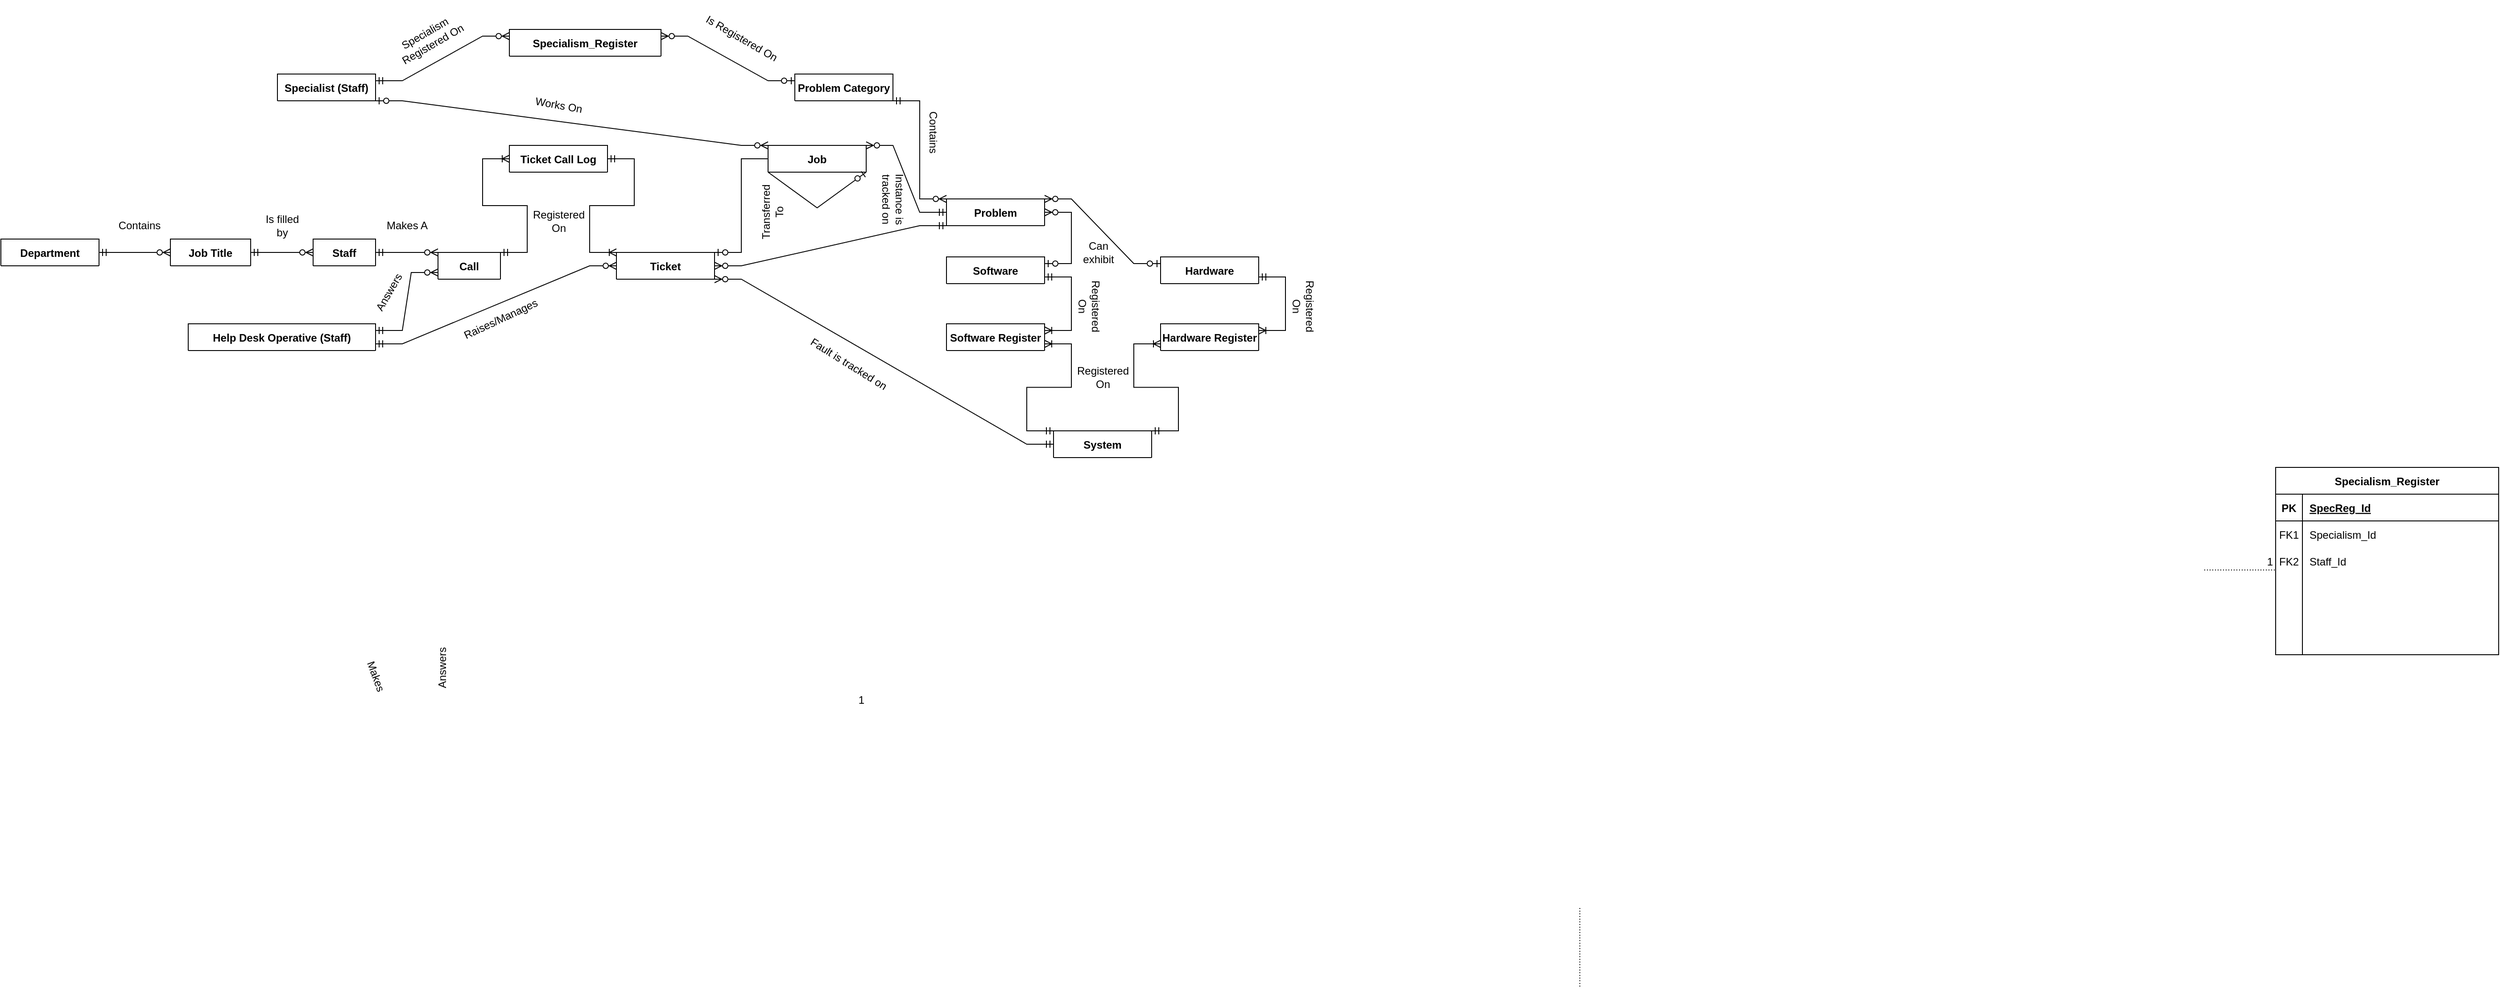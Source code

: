 <mxfile version="21.3.2" type="github">
  <diagram id="R2lEEEUBdFMjLlhIrx00" name="Page-1">
    <mxGraphModel dx="2681" dy="1856" grid="1" gridSize="10" guides="1" tooltips="1" connect="1" arrows="1" fold="1" page="1" pageScale="1" pageWidth="850" pageHeight="1100" math="0" shadow="0" extFonts="Permanent Marker^https://fonts.googleapis.com/css?family=Permanent+Marker">
      <root>
        <mxCell id="0" />
        <mxCell id="1" parent="0" />
        <mxCell id="C-vyLk0tnHw3VtMMgP7b-2" value="Job Title" style="shape=table;startSize=30;container=1;collapsible=1;childLayout=tableLayout;fixedRows=1;rowLines=0;fontStyle=1;align=center;resizeLast=1;" parent="1" vertex="1" collapsed="1">
          <mxGeometry x="20" y="-155" width="90" height="30" as="geometry">
            <mxRectangle x="180" y="-150" width="250" height="160" as="alternateBounds" />
          </mxGeometry>
        </mxCell>
        <mxCell id="C-vyLk0tnHw3VtMMgP7b-3" value="" style="shape=partialRectangle;collapsible=0;dropTarget=0;pointerEvents=0;fillColor=none;points=[[0,0.5],[1,0.5]];portConstraint=eastwest;top=0;left=0;right=0;bottom=1;" parent="C-vyLk0tnHw3VtMMgP7b-2" vertex="1">
          <mxGeometry y="30" width="250" height="30" as="geometry" />
        </mxCell>
        <mxCell id="C-vyLk0tnHw3VtMMgP7b-4" value="PK" style="shape=partialRectangle;overflow=hidden;connectable=0;fillColor=none;top=0;left=0;bottom=0;right=0;fontStyle=1;" parent="C-vyLk0tnHw3VtMMgP7b-3" vertex="1">
          <mxGeometry width="30" height="30" as="geometry">
            <mxRectangle width="30" height="30" as="alternateBounds" />
          </mxGeometry>
        </mxCell>
        <mxCell id="C-vyLk0tnHw3VtMMgP7b-5" value="JobTitle_Id" style="shape=partialRectangle;overflow=hidden;connectable=0;fillColor=none;top=0;left=0;bottom=0;right=0;align=left;spacingLeft=6;fontStyle=5;" parent="C-vyLk0tnHw3VtMMgP7b-3" vertex="1">
          <mxGeometry x="30" width="220" height="30" as="geometry">
            <mxRectangle width="220" height="30" as="alternateBounds" />
          </mxGeometry>
        </mxCell>
        <mxCell id="C-vyLk0tnHw3VtMMgP7b-6" value="" style="shape=partialRectangle;collapsible=0;dropTarget=0;pointerEvents=0;fillColor=none;points=[[0,0.5],[1,0.5]];portConstraint=eastwest;top=0;left=0;right=0;bottom=0;" parent="C-vyLk0tnHw3VtMMgP7b-2" vertex="1">
          <mxGeometry y="60" width="250" height="30" as="geometry" />
        </mxCell>
        <mxCell id="C-vyLk0tnHw3VtMMgP7b-7" value="FK1" style="shape=partialRectangle;overflow=hidden;connectable=0;fillColor=none;top=0;left=0;bottom=0;right=0;" parent="C-vyLk0tnHw3VtMMgP7b-6" vertex="1">
          <mxGeometry width="30" height="30" as="geometry">
            <mxRectangle width="30" height="30" as="alternateBounds" />
          </mxGeometry>
        </mxCell>
        <mxCell id="C-vyLk0tnHw3VtMMgP7b-8" value="Dept_Id" style="shape=partialRectangle;overflow=hidden;connectable=0;fillColor=none;top=0;left=0;bottom=0;right=0;align=left;spacingLeft=6;" parent="C-vyLk0tnHw3VtMMgP7b-6" vertex="1">
          <mxGeometry x="30" width="220" height="30" as="geometry">
            <mxRectangle width="220" height="30" as="alternateBounds" />
          </mxGeometry>
        </mxCell>
        <mxCell id="C-vyLk0tnHw3VtMMgP7b-9" value="" style="shape=partialRectangle;collapsible=0;dropTarget=0;pointerEvents=0;fillColor=none;points=[[0,0.5],[1,0.5]];portConstraint=eastwest;top=0;left=0;right=0;bottom=0;" parent="C-vyLk0tnHw3VtMMgP7b-2" vertex="1">
          <mxGeometry y="90" width="250" height="30" as="geometry" />
        </mxCell>
        <mxCell id="C-vyLk0tnHw3VtMMgP7b-10" value="" style="shape=partialRectangle;overflow=hidden;connectable=0;fillColor=none;top=0;left=0;bottom=0;right=0;" parent="C-vyLk0tnHw3VtMMgP7b-9" vertex="1">
          <mxGeometry width="30" height="30" as="geometry">
            <mxRectangle width="30" height="30" as="alternateBounds" />
          </mxGeometry>
        </mxCell>
        <mxCell id="C-vyLk0tnHw3VtMMgP7b-11" value="Job_Name NOT NULL" style="shape=partialRectangle;overflow=hidden;connectable=0;fillColor=none;top=0;left=0;bottom=0;right=0;align=left;spacingLeft=6;" parent="C-vyLk0tnHw3VtMMgP7b-9" vertex="1">
          <mxGeometry x="30" width="220" height="30" as="geometry">
            <mxRectangle width="220" height="30" as="alternateBounds" />
          </mxGeometry>
        </mxCell>
        <mxCell id="GGoMTF8K_VDcgs8-EtOL-13" value="" style="shape=partialRectangle;collapsible=0;dropTarget=0;pointerEvents=0;fillColor=none;points=[[0,0.5],[1,0.5]];portConstraint=eastwest;top=0;left=0;right=0;bottom=0;" parent="C-vyLk0tnHw3VtMMgP7b-2" vertex="1">
          <mxGeometry y="120" width="250" height="30" as="geometry" />
        </mxCell>
        <mxCell id="GGoMTF8K_VDcgs8-EtOL-14" value="" style="shape=partialRectangle;overflow=hidden;connectable=0;fillColor=none;top=0;left=0;bottom=0;right=0;" parent="GGoMTF8K_VDcgs8-EtOL-13" vertex="1">
          <mxGeometry width="30" height="30" as="geometry">
            <mxRectangle width="30" height="30" as="alternateBounds" />
          </mxGeometry>
        </mxCell>
        <mxCell id="GGoMTF8K_VDcgs8-EtOL-15" value="" style="shape=partialRectangle;overflow=hidden;connectable=0;fillColor=none;top=0;left=0;bottom=0;right=0;align=left;spacingLeft=6;" parent="GGoMTF8K_VDcgs8-EtOL-13" vertex="1">
          <mxGeometry x="30" width="220" height="30" as="geometry">
            <mxRectangle width="220" height="30" as="alternateBounds" />
          </mxGeometry>
        </mxCell>
        <mxCell id="C-vyLk0tnHw3VtMMgP7b-13" value="Staff" style="shape=table;startSize=30;container=1;collapsible=1;childLayout=tableLayout;fixedRows=1;rowLines=0;fontStyle=1;align=center;resizeLast=1;" parent="1" vertex="1" collapsed="1">
          <mxGeometry x="180" y="-155" width="70" height="30" as="geometry">
            <mxRectangle x="540" y="-180" width="250" height="610" as="alternateBounds" />
          </mxGeometry>
        </mxCell>
        <mxCell id="C-vyLk0tnHw3VtMMgP7b-14" value="" style="shape=partialRectangle;collapsible=0;dropTarget=0;pointerEvents=0;fillColor=none;points=[[0,0.5],[1,0.5]];portConstraint=eastwest;top=0;left=0;right=0;bottom=1;" parent="C-vyLk0tnHw3VtMMgP7b-13" vertex="1">
          <mxGeometry y="30" width="250" height="30" as="geometry" />
        </mxCell>
        <mxCell id="C-vyLk0tnHw3VtMMgP7b-15" value="PK" style="shape=partialRectangle;overflow=hidden;connectable=0;fillColor=none;top=0;left=0;bottom=0;right=0;fontStyle=1;" parent="C-vyLk0tnHw3VtMMgP7b-14" vertex="1">
          <mxGeometry width="30" height="30" as="geometry">
            <mxRectangle width="30" height="30" as="alternateBounds" />
          </mxGeometry>
        </mxCell>
        <mxCell id="C-vyLk0tnHw3VtMMgP7b-16" value="Staff_Id" style="shape=partialRectangle;overflow=hidden;connectable=0;fillColor=none;top=0;left=0;bottom=0;right=0;align=left;spacingLeft=6;fontStyle=5;" parent="C-vyLk0tnHw3VtMMgP7b-14" vertex="1">
          <mxGeometry x="30" width="220" height="30" as="geometry">
            <mxRectangle width="220" height="30" as="alternateBounds" />
          </mxGeometry>
        </mxCell>
        <mxCell id="C-vyLk0tnHw3VtMMgP7b-17" value="" style="shape=partialRectangle;collapsible=0;dropTarget=0;pointerEvents=0;fillColor=none;points=[[0,0.5],[1,0.5]];portConstraint=eastwest;top=0;left=0;right=0;bottom=0;" parent="C-vyLk0tnHw3VtMMgP7b-13" vertex="1">
          <mxGeometry y="60" width="250" height="30" as="geometry" />
        </mxCell>
        <mxCell id="C-vyLk0tnHw3VtMMgP7b-18" value="FK1" style="shape=partialRectangle;overflow=hidden;connectable=0;fillColor=none;top=0;left=0;bottom=0;right=0;" parent="C-vyLk0tnHw3VtMMgP7b-17" vertex="1">
          <mxGeometry width="30" height="30" as="geometry">
            <mxRectangle width="30" height="30" as="alternateBounds" />
          </mxGeometry>
        </mxCell>
        <mxCell id="C-vyLk0tnHw3VtMMgP7b-19" value="JobTitle_Id" style="shape=partialRectangle;overflow=hidden;connectable=0;fillColor=none;top=0;left=0;bottom=0;right=0;align=left;spacingLeft=6;" parent="C-vyLk0tnHw3VtMMgP7b-17" vertex="1">
          <mxGeometry x="30" width="220" height="30" as="geometry">
            <mxRectangle width="220" height="30" as="alternateBounds" />
          </mxGeometry>
        </mxCell>
        <mxCell id="C-vyLk0tnHw3VtMMgP7b-20" value="" style="shape=partialRectangle;collapsible=0;dropTarget=0;pointerEvents=0;fillColor=none;points=[[0,0.5],[1,0.5]];portConstraint=eastwest;top=0;left=0;right=0;bottom=0;" parent="C-vyLk0tnHw3VtMMgP7b-13" vertex="1">
          <mxGeometry y="90" width="250" height="30" as="geometry" />
        </mxCell>
        <mxCell id="C-vyLk0tnHw3VtMMgP7b-21" value="" style="shape=partialRectangle;overflow=hidden;connectable=0;fillColor=none;top=0;left=0;bottom=0;right=0;" parent="C-vyLk0tnHw3VtMMgP7b-20" vertex="1">
          <mxGeometry width="30" height="30" as="geometry">
            <mxRectangle width="30" height="30" as="alternateBounds" />
          </mxGeometry>
        </mxCell>
        <mxCell id="C-vyLk0tnHw3VtMMgP7b-22" value="First_Name char(20) NOT NULL" style="shape=partialRectangle;overflow=hidden;connectable=0;fillColor=none;top=0;left=0;bottom=0;right=0;align=left;spacingLeft=6;" parent="C-vyLk0tnHw3VtMMgP7b-20" vertex="1">
          <mxGeometry x="30" width="220" height="30" as="geometry">
            <mxRectangle width="220" height="30" as="alternateBounds" />
          </mxGeometry>
        </mxCell>
        <mxCell id="GGoMTF8K_VDcgs8-EtOL-16" value="" style="shape=partialRectangle;collapsible=0;dropTarget=0;pointerEvents=0;fillColor=none;points=[[0,0.5],[1,0.5]];portConstraint=eastwest;top=0;left=0;right=0;bottom=0;" parent="C-vyLk0tnHw3VtMMgP7b-13" vertex="1">
          <mxGeometry y="120" width="250" height="30" as="geometry" />
        </mxCell>
        <mxCell id="GGoMTF8K_VDcgs8-EtOL-17" value="" style="shape=partialRectangle;overflow=hidden;connectable=0;fillColor=none;top=0;left=0;bottom=0;right=0;" parent="GGoMTF8K_VDcgs8-EtOL-16" vertex="1">
          <mxGeometry width="30" height="30" as="geometry">
            <mxRectangle width="30" height="30" as="alternateBounds" />
          </mxGeometry>
        </mxCell>
        <mxCell id="GGoMTF8K_VDcgs8-EtOL-18" value="Sur_Name char(20) NOT NULL" style="shape=partialRectangle;overflow=hidden;connectable=0;fillColor=none;top=0;left=0;bottom=0;right=0;align=left;spacingLeft=6;" parent="GGoMTF8K_VDcgs8-EtOL-16" vertex="1">
          <mxGeometry x="30" width="220" height="30" as="geometry">
            <mxRectangle width="220" height="30" as="alternateBounds" />
          </mxGeometry>
        </mxCell>
        <mxCell id="GGoMTF8K_VDcgs8-EtOL-19" value="" style="shape=partialRectangle;collapsible=0;dropTarget=0;pointerEvents=0;fillColor=none;points=[[0,0.5],[1,0.5]];portConstraint=eastwest;top=0;left=0;right=0;bottom=0;" parent="C-vyLk0tnHw3VtMMgP7b-13" vertex="1">
          <mxGeometry y="150" width="250" height="30" as="geometry" />
        </mxCell>
        <mxCell id="GGoMTF8K_VDcgs8-EtOL-20" value="" style="shape=partialRectangle;overflow=hidden;connectable=0;fillColor=none;top=0;left=0;bottom=0;right=0;" parent="GGoMTF8K_VDcgs8-EtOL-19" vertex="1">
          <mxGeometry width="30" height="30" as="geometry">
            <mxRectangle width="30" height="30" as="alternateBounds" />
          </mxGeometry>
        </mxCell>
        <mxCell id="GGoMTF8K_VDcgs8-EtOL-21" value="Middle_Name char(20) NULL" style="shape=partialRectangle;overflow=hidden;connectable=0;fillColor=none;top=0;left=0;bottom=0;right=0;align=left;spacingLeft=6;" parent="GGoMTF8K_VDcgs8-EtOL-19" vertex="1">
          <mxGeometry x="30" width="220" height="30" as="geometry">
            <mxRectangle width="220" height="30" as="alternateBounds" />
          </mxGeometry>
        </mxCell>
        <mxCell id="GGoMTF8K_VDcgs8-EtOL-161" value="" style="shape=partialRectangle;collapsible=0;dropTarget=0;pointerEvents=0;fillColor=none;points=[[0,0.5],[1,0.5]];portConstraint=eastwest;top=0;left=0;right=0;bottom=0;" parent="C-vyLk0tnHw3VtMMgP7b-13" vertex="1">
          <mxGeometry y="180" width="250" height="30" as="geometry" />
        </mxCell>
        <mxCell id="GGoMTF8K_VDcgs8-EtOL-162" value="" style="shape=partialRectangle;overflow=hidden;connectable=0;fillColor=none;top=0;left=0;bottom=0;right=0;" parent="GGoMTF8K_VDcgs8-EtOL-161" vertex="1">
          <mxGeometry width="30" height="30" as="geometry">
            <mxRectangle width="30" height="30" as="alternateBounds" />
          </mxGeometry>
        </mxCell>
        <mxCell id="GGoMTF8K_VDcgs8-EtOL-163" value="DOB date NOT NULL" style="shape=partialRectangle;overflow=hidden;connectable=0;fillColor=none;top=0;left=0;bottom=0;right=0;align=left;spacingLeft=6;" parent="GGoMTF8K_VDcgs8-EtOL-161" vertex="1">
          <mxGeometry x="30" width="220" height="30" as="geometry">
            <mxRectangle width="220" height="30" as="alternateBounds" />
          </mxGeometry>
        </mxCell>
        <mxCell id="GGoMTF8K_VDcgs8-EtOL-164" value="" style="shape=partialRectangle;collapsible=0;dropTarget=0;pointerEvents=0;fillColor=none;points=[[0,0.5],[1,0.5]];portConstraint=eastwest;top=0;left=0;right=0;bottom=0;" parent="C-vyLk0tnHw3VtMMgP7b-13" vertex="1">
          <mxGeometry y="210" width="250" height="30" as="geometry" />
        </mxCell>
        <mxCell id="GGoMTF8K_VDcgs8-EtOL-165" value="" style="shape=partialRectangle;overflow=hidden;connectable=0;fillColor=none;top=0;left=0;bottom=0;right=0;" parent="GGoMTF8K_VDcgs8-EtOL-164" vertex="1">
          <mxGeometry width="30" height="30" as="geometry">
            <mxRectangle width="30" height="30" as="alternateBounds" />
          </mxGeometry>
        </mxCell>
        <mxCell id="GGoMTF8K_VDcgs8-EtOL-166" value="NIN char(9) NOT NULL" style="shape=partialRectangle;overflow=hidden;connectable=0;fillColor=none;top=0;left=0;bottom=0;right=0;align=left;spacingLeft=6;" parent="GGoMTF8K_VDcgs8-EtOL-164" vertex="1">
          <mxGeometry x="30" width="220" height="30" as="geometry">
            <mxRectangle width="220" height="30" as="alternateBounds" />
          </mxGeometry>
        </mxCell>
        <mxCell id="GGoMTF8K_VDcgs8-EtOL-22" value="" style="shape=partialRectangle;collapsible=0;dropTarget=0;pointerEvents=0;fillColor=none;points=[[0,0.5],[1,0.5]];portConstraint=eastwest;top=0;left=0;right=0;bottom=0;" parent="C-vyLk0tnHw3VtMMgP7b-13" vertex="1">
          <mxGeometry y="240" width="250" height="30" as="geometry" />
        </mxCell>
        <mxCell id="GGoMTF8K_VDcgs8-EtOL-23" value="" style="shape=partialRectangle;overflow=hidden;connectable=0;fillColor=none;top=0;left=0;bottom=0;right=0;" parent="GGoMTF8K_VDcgs8-EtOL-22" vertex="1">
          <mxGeometry width="30" height="30" as="geometry">
            <mxRectangle width="30" height="30" as="alternateBounds" />
          </mxGeometry>
        </mxCell>
        <mxCell id="GGoMTF8K_VDcgs8-EtOL-24" value="Email char(20) NOT NULL" style="shape=partialRectangle;overflow=hidden;connectable=0;fillColor=none;top=0;left=0;bottom=0;right=0;align=left;spacingLeft=6;" parent="GGoMTF8K_VDcgs8-EtOL-22" vertex="1">
          <mxGeometry x="30" width="220" height="30" as="geometry">
            <mxRectangle width="220" height="30" as="alternateBounds" />
          </mxGeometry>
        </mxCell>
        <mxCell id="GGoMTF8K_VDcgs8-EtOL-25" value="" style="shape=partialRectangle;collapsible=0;dropTarget=0;pointerEvents=0;fillColor=none;points=[[0,0.5],[1,0.5]];portConstraint=eastwest;top=0;left=0;right=0;bottom=0;" parent="C-vyLk0tnHw3VtMMgP7b-13" vertex="1">
          <mxGeometry y="270" width="250" height="30" as="geometry" />
        </mxCell>
        <mxCell id="GGoMTF8K_VDcgs8-EtOL-26" value="" style="shape=partialRectangle;overflow=hidden;connectable=0;fillColor=none;top=0;left=0;bottom=0;right=0;" parent="GGoMTF8K_VDcgs8-EtOL-25" vertex="1">
          <mxGeometry width="30" height="30" as="geometry">
            <mxRectangle width="30" height="30" as="alternateBounds" />
          </mxGeometry>
        </mxCell>
        <mxCell id="GGoMTF8K_VDcgs8-EtOL-27" value="Tel_No char(12) NOT NULL" style="shape=partialRectangle;overflow=hidden;connectable=0;fillColor=none;top=0;left=0;bottom=0;right=0;align=left;spacingLeft=6;" parent="GGoMTF8K_VDcgs8-EtOL-25" vertex="1">
          <mxGeometry x="30" width="220" height="30" as="geometry">
            <mxRectangle width="220" height="30" as="alternateBounds" />
          </mxGeometry>
        </mxCell>
        <mxCell id="GGoMTF8K_VDcgs8-EtOL-28" value="" style="shape=partialRectangle;collapsible=0;dropTarget=0;pointerEvents=0;fillColor=none;points=[[0,0.5],[1,0.5]];portConstraint=eastwest;top=0;left=0;right=0;bottom=0;" parent="C-vyLk0tnHw3VtMMgP7b-13" vertex="1">
          <mxGeometry y="300" width="250" height="30" as="geometry" />
        </mxCell>
        <mxCell id="GGoMTF8K_VDcgs8-EtOL-29" value="" style="shape=partialRectangle;overflow=hidden;connectable=0;fillColor=none;top=0;left=0;bottom=0;right=0;" parent="GGoMTF8K_VDcgs8-EtOL-28" vertex="1">
          <mxGeometry width="30" height="30" as="geometry">
            <mxRectangle width="30" height="30" as="alternateBounds" />
          </mxGeometry>
        </mxCell>
        <mxCell id="GGoMTF8K_VDcgs8-EtOL-30" value="Home_Address char(20) &#xa; NOT NULL" style="shape=partialRectangle;overflow=hidden;connectable=0;fillColor=none;top=0;left=0;bottom=0;right=0;align=left;spacingLeft=6;" parent="GGoMTF8K_VDcgs8-EtOL-28" vertex="1">
          <mxGeometry x="30" width="220" height="30" as="geometry">
            <mxRectangle width="220" height="30" as="alternateBounds" />
          </mxGeometry>
        </mxCell>
        <mxCell id="GGoMTF8K_VDcgs8-EtOL-46" value="" style="shape=partialRectangle;collapsible=0;dropTarget=0;pointerEvents=0;fillColor=none;points=[[0,0.5],[1,0.5]];portConstraint=eastwest;top=0;left=0;right=0;bottom=0;" parent="C-vyLk0tnHw3VtMMgP7b-13" vertex="1">
          <mxGeometry y="330" width="250" height="30" as="geometry" />
        </mxCell>
        <mxCell id="GGoMTF8K_VDcgs8-EtOL-47" value="" style="shape=partialRectangle;overflow=hidden;connectable=0;fillColor=none;top=0;left=0;bottom=0;right=0;" parent="GGoMTF8K_VDcgs8-EtOL-46" vertex="1">
          <mxGeometry width="30" height="30" as="geometry">
            <mxRectangle width="30" height="30" as="alternateBounds" />
          </mxGeometry>
        </mxCell>
        <mxCell id="GGoMTF8K_VDcgs8-EtOL-48" value="Line_1 char(20)  NOT NULL" style="shape=partialRectangle;overflow=hidden;connectable=0;fillColor=none;top=0;left=0;bottom=0;right=0;align=left;spacingLeft=6;" parent="GGoMTF8K_VDcgs8-EtOL-46" vertex="1">
          <mxGeometry x="30" width="220" height="30" as="geometry">
            <mxRectangle width="220" height="30" as="alternateBounds" />
          </mxGeometry>
        </mxCell>
        <mxCell id="GGoMTF8K_VDcgs8-EtOL-49" value="" style="shape=partialRectangle;collapsible=0;dropTarget=0;pointerEvents=0;fillColor=none;points=[[0,0.5],[1,0.5]];portConstraint=eastwest;top=0;left=0;right=0;bottom=0;" parent="C-vyLk0tnHw3VtMMgP7b-13" vertex="1">
          <mxGeometry y="360" width="250" height="30" as="geometry" />
        </mxCell>
        <mxCell id="GGoMTF8K_VDcgs8-EtOL-50" value="" style="shape=partialRectangle;overflow=hidden;connectable=0;fillColor=none;top=0;left=0;bottom=0;right=0;" parent="GGoMTF8K_VDcgs8-EtOL-49" vertex="1">
          <mxGeometry width="30" height="30" as="geometry">
            <mxRectangle width="30" height="30" as="alternateBounds" />
          </mxGeometry>
        </mxCell>
        <mxCell id="GGoMTF8K_VDcgs8-EtOL-51" value="City char(20)  NOT NULL" style="shape=partialRectangle;overflow=hidden;connectable=0;fillColor=none;top=0;left=0;bottom=0;right=0;align=left;spacingLeft=6;" parent="GGoMTF8K_VDcgs8-EtOL-49" vertex="1">
          <mxGeometry x="30" width="220" height="30" as="geometry">
            <mxRectangle width="220" height="30" as="alternateBounds" />
          </mxGeometry>
        </mxCell>
        <mxCell id="GGoMTF8K_VDcgs8-EtOL-52" value="" style="shape=partialRectangle;collapsible=0;dropTarget=0;pointerEvents=0;fillColor=none;points=[[0,0.5],[1,0.5]];portConstraint=eastwest;top=0;left=0;right=0;bottom=0;" parent="C-vyLk0tnHw3VtMMgP7b-13" vertex="1">
          <mxGeometry y="390" width="250" height="30" as="geometry" />
        </mxCell>
        <mxCell id="GGoMTF8K_VDcgs8-EtOL-53" value="" style="shape=partialRectangle;overflow=hidden;connectable=0;fillColor=none;top=0;left=0;bottom=0;right=0;" parent="GGoMTF8K_VDcgs8-EtOL-52" vertex="1">
          <mxGeometry width="30" height="30" as="geometry">
            <mxRectangle width="30" height="30" as="alternateBounds" />
          </mxGeometry>
        </mxCell>
        <mxCell id="GGoMTF8K_VDcgs8-EtOL-54" value="County char(20)  NOT NULL" style="shape=partialRectangle;overflow=hidden;connectable=0;fillColor=none;top=0;left=0;bottom=0;right=0;align=left;spacingLeft=6;" parent="GGoMTF8K_VDcgs8-EtOL-52" vertex="1">
          <mxGeometry x="30" width="220" height="30" as="geometry">
            <mxRectangle width="220" height="30" as="alternateBounds" />
          </mxGeometry>
        </mxCell>
        <mxCell id="GGoMTF8K_VDcgs8-EtOL-40" value="" style="shape=partialRectangle;collapsible=0;dropTarget=0;pointerEvents=0;fillColor=none;points=[[0,0.5],[1,0.5]];portConstraint=eastwest;top=0;left=0;right=0;bottom=0;" parent="C-vyLk0tnHw3VtMMgP7b-13" vertex="1">
          <mxGeometry y="420" width="250" height="30" as="geometry" />
        </mxCell>
        <mxCell id="GGoMTF8K_VDcgs8-EtOL-41" value="" style="shape=partialRectangle;overflow=hidden;connectable=0;fillColor=none;top=0;left=0;bottom=0;right=0;" parent="GGoMTF8K_VDcgs8-EtOL-40" vertex="1">
          <mxGeometry width="30" height="30" as="geometry">
            <mxRectangle width="30" height="30" as="alternateBounds" />
          </mxGeometry>
        </mxCell>
        <mxCell id="GGoMTF8K_VDcgs8-EtOL-42" value="PostCode char(20)  NOT NULL" style="shape=partialRectangle;overflow=hidden;connectable=0;fillColor=none;top=0;left=0;bottom=0;right=0;align=left;spacingLeft=6;" parent="GGoMTF8K_VDcgs8-EtOL-40" vertex="1">
          <mxGeometry x="30" width="220" height="30" as="geometry">
            <mxRectangle width="220" height="30" as="alternateBounds" />
          </mxGeometry>
        </mxCell>
        <mxCell id="GGoMTF8K_VDcgs8-EtOL-43" value="" style="shape=partialRectangle;collapsible=0;dropTarget=0;pointerEvents=0;fillColor=none;points=[[0,0.5],[1,0.5]];portConstraint=eastwest;top=0;left=0;right=0;bottom=0;" parent="C-vyLk0tnHw3VtMMgP7b-13" vertex="1">
          <mxGeometry y="450" width="250" height="30" as="geometry" />
        </mxCell>
        <mxCell id="GGoMTF8K_VDcgs8-EtOL-44" value="" style="shape=partialRectangle;overflow=hidden;connectable=0;fillColor=none;top=0;left=0;bottom=0;right=0;" parent="GGoMTF8K_VDcgs8-EtOL-43" vertex="1">
          <mxGeometry width="30" height="30" as="geometry">
            <mxRectangle width="30" height="30" as="alternateBounds" />
          </mxGeometry>
        </mxCell>
        <mxCell id="GGoMTF8K_VDcgs8-EtOL-45" value="Work_Address char(20) &#xa; NOT NULL" style="shape=partialRectangle;overflow=hidden;connectable=0;fillColor=none;top=0;left=0;bottom=0;right=0;align=left;spacingLeft=6;" parent="GGoMTF8K_VDcgs8-EtOL-43" vertex="1">
          <mxGeometry x="30" width="220" height="30" as="geometry">
            <mxRectangle width="220" height="30" as="alternateBounds" />
          </mxGeometry>
        </mxCell>
        <mxCell id="GGoMTF8K_VDcgs8-EtOL-31" value="" style="shape=partialRectangle;collapsible=0;dropTarget=0;pointerEvents=0;fillColor=none;points=[[0,0.5],[1,0.5]];portConstraint=eastwest;top=0;left=0;right=0;bottom=0;" parent="C-vyLk0tnHw3VtMMgP7b-13" vertex="1">
          <mxGeometry y="480" width="250" height="30" as="geometry" />
        </mxCell>
        <mxCell id="GGoMTF8K_VDcgs8-EtOL-32" value="" style="shape=partialRectangle;overflow=hidden;connectable=0;fillColor=none;top=0;left=0;bottom=0;right=0;" parent="GGoMTF8K_VDcgs8-EtOL-31" vertex="1">
          <mxGeometry width="30" height="30" as="geometry">
            <mxRectangle width="30" height="30" as="alternateBounds" />
          </mxGeometry>
        </mxCell>
        <mxCell id="GGoMTF8K_VDcgs8-EtOL-33" value="Line_1 char(20)  NOT NULL" style="shape=partialRectangle;overflow=hidden;connectable=0;fillColor=none;top=0;left=0;bottom=0;right=0;align=left;spacingLeft=6;" parent="GGoMTF8K_VDcgs8-EtOL-31" vertex="1">
          <mxGeometry x="30" width="220" height="30" as="geometry">
            <mxRectangle width="220" height="30" as="alternateBounds" />
          </mxGeometry>
        </mxCell>
        <mxCell id="GGoMTF8K_VDcgs8-EtOL-34" value="" style="shape=partialRectangle;collapsible=0;dropTarget=0;pointerEvents=0;fillColor=none;points=[[0,0.5],[1,0.5]];portConstraint=eastwest;top=0;left=0;right=0;bottom=0;" parent="C-vyLk0tnHw3VtMMgP7b-13" vertex="1">
          <mxGeometry y="510" width="250" height="30" as="geometry" />
        </mxCell>
        <mxCell id="GGoMTF8K_VDcgs8-EtOL-35" value="" style="shape=partialRectangle;overflow=hidden;connectable=0;fillColor=none;top=0;left=0;bottom=0;right=0;" parent="GGoMTF8K_VDcgs8-EtOL-34" vertex="1">
          <mxGeometry width="30" height="30" as="geometry">
            <mxRectangle width="30" height="30" as="alternateBounds" />
          </mxGeometry>
        </mxCell>
        <mxCell id="GGoMTF8K_VDcgs8-EtOL-36" value="City char(20)  NOT NULL" style="shape=partialRectangle;overflow=hidden;connectable=0;fillColor=none;top=0;left=0;bottom=0;right=0;align=left;spacingLeft=6;" parent="GGoMTF8K_VDcgs8-EtOL-34" vertex="1">
          <mxGeometry x="30" width="220" height="30" as="geometry">
            <mxRectangle width="220" height="30" as="alternateBounds" />
          </mxGeometry>
        </mxCell>
        <mxCell id="GGoMTF8K_VDcgs8-EtOL-37" value="" style="shape=partialRectangle;collapsible=0;dropTarget=0;pointerEvents=0;fillColor=none;points=[[0,0.5],[1,0.5]];portConstraint=eastwest;top=0;left=0;right=0;bottom=0;" parent="C-vyLk0tnHw3VtMMgP7b-13" vertex="1">
          <mxGeometry y="540" width="250" height="30" as="geometry" />
        </mxCell>
        <mxCell id="GGoMTF8K_VDcgs8-EtOL-38" value="" style="shape=partialRectangle;overflow=hidden;connectable=0;fillColor=none;top=0;left=0;bottom=0;right=0;" parent="GGoMTF8K_VDcgs8-EtOL-37" vertex="1">
          <mxGeometry width="30" height="30" as="geometry">
            <mxRectangle width="30" height="30" as="alternateBounds" />
          </mxGeometry>
        </mxCell>
        <mxCell id="GGoMTF8K_VDcgs8-EtOL-39" value="County char(20)  NOT NULL" style="shape=partialRectangle;overflow=hidden;connectable=0;fillColor=none;top=0;left=0;bottom=0;right=0;align=left;spacingLeft=6;" parent="GGoMTF8K_VDcgs8-EtOL-37" vertex="1">
          <mxGeometry x="30" width="220" height="30" as="geometry">
            <mxRectangle width="220" height="30" as="alternateBounds" />
          </mxGeometry>
        </mxCell>
        <mxCell id="GGoMTF8K_VDcgs8-EtOL-55" value="" style="shape=partialRectangle;collapsible=0;dropTarget=0;pointerEvents=0;fillColor=none;points=[[0,0.5],[1,0.5]];portConstraint=eastwest;top=0;left=0;right=0;bottom=0;" parent="C-vyLk0tnHw3VtMMgP7b-13" vertex="1">
          <mxGeometry y="570" width="250" height="30" as="geometry" />
        </mxCell>
        <mxCell id="GGoMTF8K_VDcgs8-EtOL-56" value="" style="shape=partialRectangle;overflow=hidden;connectable=0;fillColor=none;top=0;left=0;bottom=0;right=0;" parent="GGoMTF8K_VDcgs8-EtOL-55" vertex="1">
          <mxGeometry width="30" height="30" as="geometry">
            <mxRectangle width="30" height="30" as="alternateBounds" />
          </mxGeometry>
        </mxCell>
        <mxCell id="GGoMTF8K_VDcgs8-EtOL-57" value="PostCode char(20)  NOT NULL" style="shape=partialRectangle;overflow=hidden;connectable=0;fillColor=none;top=0;left=0;bottom=0;right=0;align=left;spacingLeft=6;" parent="GGoMTF8K_VDcgs8-EtOL-55" vertex="1">
          <mxGeometry x="30" width="220" height="30" as="geometry">
            <mxRectangle width="220" height="30" as="alternateBounds" />
          </mxGeometry>
        </mxCell>
        <mxCell id="C-vyLk0tnHw3VtMMgP7b-23" value="Department" style="shape=table;startSize=30;container=1;collapsible=1;childLayout=tableLayout;fixedRows=1;rowLines=0;fontStyle=1;align=center;resizeLast=1;" parent="1" vertex="1" collapsed="1">
          <mxGeometry x="-170" y="-155" width="110" height="30" as="geometry">
            <mxRectangle x="-170" y="-155" width="250" height="280" as="alternateBounds" />
          </mxGeometry>
        </mxCell>
        <mxCell id="C-vyLk0tnHw3VtMMgP7b-24" value="" style="shape=partialRectangle;collapsible=0;dropTarget=0;pointerEvents=0;fillColor=none;points=[[0,0.5],[1,0.5]];portConstraint=eastwest;top=0;left=0;right=0;bottom=1;" parent="C-vyLk0tnHw3VtMMgP7b-23" vertex="1">
          <mxGeometry y="30" width="250" height="30" as="geometry" />
        </mxCell>
        <mxCell id="C-vyLk0tnHw3VtMMgP7b-25" value="PK" style="shape=partialRectangle;overflow=hidden;connectable=0;fillColor=none;top=0;left=0;bottom=0;right=0;fontStyle=1;" parent="C-vyLk0tnHw3VtMMgP7b-24" vertex="1">
          <mxGeometry width="30" height="30" as="geometry">
            <mxRectangle width="30" height="30" as="alternateBounds" />
          </mxGeometry>
        </mxCell>
        <mxCell id="C-vyLk0tnHw3VtMMgP7b-26" value="Dept_Id" style="shape=partialRectangle;overflow=hidden;connectable=0;fillColor=none;top=0;left=0;bottom=0;right=0;align=left;spacingLeft=6;fontStyle=5;" parent="C-vyLk0tnHw3VtMMgP7b-24" vertex="1">
          <mxGeometry x="30" width="220" height="30" as="geometry">
            <mxRectangle width="220" height="30" as="alternateBounds" />
          </mxGeometry>
        </mxCell>
        <mxCell id="C-vyLk0tnHw3VtMMgP7b-27" value="" style="shape=partialRectangle;collapsible=0;dropTarget=0;pointerEvents=0;fillColor=none;points=[[0,0.5],[1,0.5]];portConstraint=eastwest;top=0;left=0;right=0;bottom=0;" parent="C-vyLk0tnHw3VtMMgP7b-23" vertex="1">
          <mxGeometry y="60" width="250" height="30" as="geometry" />
        </mxCell>
        <mxCell id="C-vyLk0tnHw3VtMMgP7b-28" value="" style="shape=partialRectangle;overflow=hidden;connectable=0;fillColor=none;top=0;left=0;bottom=0;right=0;" parent="C-vyLk0tnHw3VtMMgP7b-27" vertex="1">
          <mxGeometry width="30" height="30" as="geometry">
            <mxRectangle width="30" height="30" as="alternateBounds" />
          </mxGeometry>
        </mxCell>
        <mxCell id="C-vyLk0tnHw3VtMMgP7b-29" value="Dept_Name char(50) NOT NULL" style="shape=partialRectangle;overflow=hidden;connectable=0;fillColor=none;top=0;left=0;bottom=0;right=0;align=left;spacingLeft=6;" parent="C-vyLk0tnHw3VtMMgP7b-27" vertex="1">
          <mxGeometry x="30" width="220" height="30" as="geometry">
            <mxRectangle width="220" height="30" as="alternateBounds" />
          </mxGeometry>
        </mxCell>
        <mxCell id="GGoMTF8K_VDcgs8-EtOL-1" value="" style="shape=partialRectangle;collapsible=0;dropTarget=0;pointerEvents=0;fillColor=none;points=[[0,0.5],[1,0.5]];portConstraint=eastwest;top=0;left=0;right=0;bottom=0;" parent="C-vyLk0tnHw3VtMMgP7b-23" vertex="1">
          <mxGeometry y="90" width="250" height="30" as="geometry" />
        </mxCell>
        <mxCell id="GGoMTF8K_VDcgs8-EtOL-2" value="" style="shape=partialRectangle;overflow=hidden;connectable=0;fillColor=none;top=0;left=0;bottom=0;right=0;" parent="GGoMTF8K_VDcgs8-EtOL-1" vertex="1">
          <mxGeometry width="30" height="30" as="geometry">
            <mxRectangle width="30" height="30" as="alternateBounds" />
          </mxGeometry>
        </mxCell>
        <mxCell id="GGoMTF8K_VDcgs8-EtOL-3" value="Dept_Address char(50) NOT NULL" style="shape=partialRectangle;overflow=hidden;connectable=0;fillColor=none;top=0;left=0;bottom=0;right=0;align=left;spacingLeft=6;" parent="GGoMTF8K_VDcgs8-EtOL-1" vertex="1">
          <mxGeometry x="30" width="220" height="30" as="geometry">
            <mxRectangle width="220" height="30" as="alternateBounds" />
          </mxGeometry>
        </mxCell>
        <mxCell id="GGoMTF8K_VDcgs8-EtOL-71" value="" style="shape=partialRectangle;collapsible=0;dropTarget=0;pointerEvents=0;fillColor=none;points=[[0,0.5],[1,0.5]];portConstraint=eastwest;top=0;left=0;right=0;bottom=0;" parent="C-vyLk0tnHw3VtMMgP7b-23" vertex="1">
          <mxGeometry y="120" width="250" height="30" as="geometry" />
        </mxCell>
        <mxCell id="GGoMTF8K_VDcgs8-EtOL-72" value="" style="shape=partialRectangle;overflow=hidden;connectable=0;fillColor=none;top=0;left=0;bottom=0;right=0;" parent="GGoMTF8K_VDcgs8-EtOL-71" vertex="1">
          <mxGeometry width="30" height="30" as="geometry">
            <mxRectangle width="30" height="30" as="alternateBounds" />
          </mxGeometry>
        </mxCell>
        <mxCell id="GGoMTF8K_VDcgs8-EtOL-73" value="LineOne char(50) NOT NULL" style="shape=partialRectangle;overflow=hidden;connectable=0;fillColor=none;top=0;left=0;bottom=0;right=0;align=left;spacingLeft=6;" parent="GGoMTF8K_VDcgs8-EtOL-71" vertex="1">
          <mxGeometry x="30" width="220" height="30" as="geometry">
            <mxRectangle width="220" height="30" as="alternateBounds" />
          </mxGeometry>
        </mxCell>
        <mxCell id="GGoMTF8K_VDcgs8-EtOL-74" value="" style="shape=partialRectangle;collapsible=0;dropTarget=0;pointerEvents=0;fillColor=none;points=[[0,0.5],[1,0.5]];portConstraint=eastwest;top=0;left=0;right=0;bottom=0;" parent="C-vyLk0tnHw3VtMMgP7b-23" vertex="1">
          <mxGeometry y="150" width="250" height="30" as="geometry" />
        </mxCell>
        <mxCell id="GGoMTF8K_VDcgs8-EtOL-75" value="" style="shape=partialRectangle;overflow=hidden;connectable=0;fillColor=none;top=0;left=0;bottom=0;right=0;" parent="GGoMTF8K_VDcgs8-EtOL-74" vertex="1">
          <mxGeometry width="30" height="30" as="geometry">
            <mxRectangle width="30" height="30" as="alternateBounds" />
          </mxGeometry>
        </mxCell>
        <mxCell id="GGoMTF8K_VDcgs8-EtOL-76" value="City char(50) NOT NULL" style="shape=partialRectangle;overflow=hidden;connectable=0;fillColor=none;top=0;left=0;bottom=0;right=0;align=left;spacingLeft=6;" parent="GGoMTF8K_VDcgs8-EtOL-74" vertex="1">
          <mxGeometry x="30" width="220" height="30" as="geometry">
            <mxRectangle width="220" height="30" as="alternateBounds" />
          </mxGeometry>
        </mxCell>
        <mxCell id="GGoMTF8K_VDcgs8-EtOL-77" value="" style="shape=partialRectangle;collapsible=0;dropTarget=0;pointerEvents=0;fillColor=none;points=[[0,0.5],[1,0.5]];portConstraint=eastwest;top=0;left=0;right=0;bottom=0;" parent="C-vyLk0tnHw3VtMMgP7b-23" vertex="1">
          <mxGeometry y="180" width="250" height="30" as="geometry" />
        </mxCell>
        <mxCell id="GGoMTF8K_VDcgs8-EtOL-78" value="" style="shape=partialRectangle;overflow=hidden;connectable=0;fillColor=none;top=0;left=0;bottom=0;right=0;" parent="GGoMTF8K_VDcgs8-EtOL-77" vertex="1">
          <mxGeometry width="30" height="30" as="geometry">
            <mxRectangle width="30" height="30" as="alternateBounds" />
          </mxGeometry>
        </mxCell>
        <mxCell id="GGoMTF8K_VDcgs8-EtOL-79" value="County char(50) NOT NULL" style="shape=partialRectangle;overflow=hidden;connectable=0;fillColor=none;top=0;left=0;bottom=0;right=0;align=left;spacingLeft=6;" parent="GGoMTF8K_VDcgs8-EtOL-77" vertex="1">
          <mxGeometry x="30" width="220" height="30" as="geometry">
            <mxRectangle width="220" height="30" as="alternateBounds" />
          </mxGeometry>
        </mxCell>
        <mxCell id="GGoMTF8K_VDcgs8-EtOL-80" value="" style="shape=partialRectangle;collapsible=0;dropTarget=0;pointerEvents=0;fillColor=none;points=[[0,0.5],[1,0.5]];portConstraint=eastwest;top=0;left=0;right=0;bottom=0;" parent="C-vyLk0tnHw3VtMMgP7b-23" vertex="1">
          <mxGeometry y="210" width="250" height="30" as="geometry" />
        </mxCell>
        <mxCell id="GGoMTF8K_VDcgs8-EtOL-81" value="" style="shape=partialRectangle;overflow=hidden;connectable=0;fillColor=none;top=0;left=0;bottom=0;right=0;" parent="GGoMTF8K_VDcgs8-EtOL-80" vertex="1">
          <mxGeometry width="30" height="30" as="geometry">
            <mxRectangle width="30" height="30" as="alternateBounds" />
          </mxGeometry>
        </mxCell>
        <mxCell id="GGoMTF8K_VDcgs8-EtOL-82" value="PostCode char(50) NOT NULL" style="shape=partialRectangle;overflow=hidden;connectable=0;fillColor=none;top=0;left=0;bottom=0;right=0;align=left;spacingLeft=6;" parent="GGoMTF8K_VDcgs8-EtOL-80" vertex="1">
          <mxGeometry x="30" width="220" height="30" as="geometry">
            <mxRectangle width="220" height="30" as="alternateBounds" />
          </mxGeometry>
        </mxCell>
        <mxCell id="GGoMTF8K_VDcgs8-EtOL-4" value="" style="shape=partialRectangle;collapsible=0;dropTarget=0;pointerEvents=0;fillColor=none;points=[[0,0.5],[1,0.5]];portConstraint=eastwest;top=0;left=0;right=0;bottom=0;" parent="C-vyLk0tnHw3VtMMgP7b-23" vertex="1">
          <mxGeometry y="240" width="250" height="30" as="geometry" />
        </mxCell>
        <mxCell id="GGoMTF8K_VDcgs8-EtOL-5" value="" style="shape=partialRectangle;overflow=hidden;connectable=0;fillColor=none;top=0;left=0;bottom=0;right=0;" parent="GGoMTF8K_VDcgs8-EtOL-4" vertex="1">
          <mxGeometry width="30" height="30" as="geometry">
            <mxRectangle width="30" height="30" as="alternateBounds" />
          </mxGeometry>
        </mxCell>
        <mxCell id="GGoMTF8K_VDcgs8-EtOL-6" value="" style="shape=partialRectangle;overflow=hidden;connectable=0;fillColor=none;top=0;left=0;bottom=0;right=0;align=left;spacingLeft=6;" parent="GGoMTF8K_VDcgs8-EtOL-4" vertex="1">
          <mxGeometry x="30" width="220" height="30" as="geometry">
            <mxRectangle width="220" height="30" as="alternateBounds" />
          </mxGeometry>
        </mxCell>
        <mxCell id="Iq1Un1Slr07P45TaAZZM-2" value="Call" style="shape=table;startSize=30;container=1;collapsible=1;childLayout=tableLayout;fixedRows=1;rowLines=0;fontStyle=1;align=center;resizeLast=1;" parent="1" vertex="1" collapsed="1">
          <mxGeometry x="320" y="-140" width="70" height="30" as="geometry">
            <mxRectangle x="400" y="-160" width="250" height="250" as="alternateBounds" />
          </mxGeometry>
        </mxCell>
        <mxCell id="Iq1Un1Slr07P45TaAZZM-3" value="" style="shape=partialRectangle;collapsible=0;dropTarget=0;pointerEvents=0;fillColor=none;points=[[0,0.5],[1,0.5]];portConstraint=eastwest;top=0;left=0;right=0;bottom=1;" parent="Iq1Un1Slr07P45TaAZZM-2" vertex="1">
          <mxGeometry y="30" width="250" height="30" as="geometry" />
        </mxCell>
        <mxCell id="Iq1Un1Slr07P45TaAZZM-4" value="PK" style="shape=partialRectangle;overflow=hidden;connectable=0;fillColor=none;top=0;left=0;bottom=0;right=0;fontStyle=1;" parent="Iq1Un1Slr07P45TaAZZM-3" vertex="1">
          <mxGeometry width="30" height="30" as="geometry">
            <mxRectangle width="30" height="30" as="alternateBounds" />
          </mxGeometry>
        </mxCell>
        <mxCell id="Iq1Un1Slr07P45TaAZZM-5" value="Call_Id" style="shape=partialRectangle;overflow=hidden;connectable=0;fillColor=none;top=0;left=0;bottom=0;right=0;align=left;spacingLeft=6;fontStyle=5;" parent="Iq1Un1Slr07P45TaAZZM-3" vertex="1">
          <mxGeometry x="30" width="220" height="30" as="geometry">
            <mxRectangle width="220" height="30" as="alternateBounds" />
          </mxGeometry>
        </mxCell>
        <mxCell id="Iq1Un1Slr07P45TaAZZM-6" value="" style="shape=partialRectangle;collapsible=0;dropTarget=0;pointerEvents=0;fillColor=none;points=[[0,0.5],[1,0.5]];portConstraint=eastwest;top=0;left=0;right=0;bottom=0;" parent="Iq1Un1Slr07P45TaAZZM-2" vertex="1">
          <mxGeometry y="60" width="250" height="30" as="geometry" />
        </mxCell>
        <mxCell id="Iq1Un1Slr07P45TaAZZM-7" value="FK1" style="shape=partialRectangle;overflow=hidden;connectable=0;fillColor=none;top=0;left=0;bottom=0;right=0;" parent="Iq1Un1Slr07P45TaAZZM-6" vertex="1">
          <mxGeometry width="30" height="30" as="geometry">
            <mxRectangle width="30" height="30" as="alternateBounds" />
          </mxGeometry>
        </mxCell>
        <mxCell id="Iq1Un1Slr07P45TaAZZM-8" value="Staff_Id" style="shape=partialRectangle;overflow=hidden;connectable=0;fillColor=none;top=0;left=0;bottom=0;right=0;align=left;spacingLeft=6;" parent="Iq1Un1Slr07P45TaAZZM-6" vertex="1">
          <mxGeometry x="30" width="220" height="30" as="geometry">
            <mxRectangle width="220" height="30" as="alternateBounds" />
          </mxGeometry>
        </mxCell>
        <mxCell id="Iq1Un1Slr07P45TaAZZM-9" value="" style="shape=partialRectangle;collapsible=0;dropTarget=0;pointerEvents=0;fillColor=none;points=[[0,0.5],[1,0.5]];portConstraint=eastwest;top=0;left=0;right=0;bottom=0;" parent="Iq1Un1Slr07P45TaAZZM-2" vertex="1">
          <mxGeometry y="90" width="250" height="30" as="geometry" />
        </mxCell>
        <mxCell id="Iq1Un1Slr07P45TaAZZM-10" value="FK2" style="shape=partialRectangle;overflow=hidden;connectable=0;fillColor=none;top=0;left=0;bottom=0;right=0;" parent="Iq1Un1Slr07P45TaAZZM-9" vertex="1">
          <mxGeometry width="30" height="30" as="geometry">
            <mxRectangle width="30" height="30" as="alternateBounds" />
          </mxGeometry>
        </mxCell>
        <mxCell id="Iq1Un1Slr07P45TaAZZM-11" value="HDOp_Id" style="shape=partialRectangle;overflow=hidden;connectable=0;fillColor=none;top=0;left=0;bottom=0;right=0;align=left;spacingLeft=6;" parent="Iq1Un1Slr07P45TaAZZM-9" vertex="1">
          <mxGeometry x="30" width="220" height="30" as="geometry">
            <mxRectangle width="220" height="30" as="alternateBounds" />
          </mxGeometry>
        </mxCell>
        <mxCell id="GGoMTF8K_VDcgs8-EtOL-62" value="" style="shape=partialRectangle;collapsible=0;dropTarget=0;pointerEvents=0;fillColor=none;points=[[0,0.5],[1,0.5]];portConstraint=eastwest;top=0;left=0;right=0;bottom=0;" parent="Iq1Un1Slr07P45TaAZZM-2" vertex="1">
          <mxGeometry y="120" width="250" height="30" as="geometry" />
        </mxCell>
        <mxCell id="GGoMTF8K_VDcgs8-EtOL-63" value="" style="shape=partialRectangle;overflow=hidden;connectable=0;fillColor=none;top=0;left=0;bottom=0;right=0;" parent="GGoMTF8K_VDcgs8-EtOL-62" vertex="1">
          <mxGeometry width="30" height="30" as="geometry">
            <mxRectangle width="30" height="30" as="alternateBounds" />
          </mxGeometry>
        </mxCell>
        <mxCell id="GGoMTF8K_VDcgs8-EtOL-64" value="Call_Date date NOT NULL" style="shape=partialRectangle;overflow=hidden;connectable=0;fillColor=none;top=0;left=0;bottom=0;right=0;align=left;spacingLeft=6;" parent="GGoMTF8K_VDcgs8-EtOL-62" vertex="1">
          <mxGeometry x="30" width="220" height="30" as="geometry">
            <mxRectangle width="220" height="30" as="alternateBounds" />
          </mxGeometry>
        </mxCell>
        <mxCell id="GGoMTF8K_VDcgs8-EtOL-65" value="" style="shape=partialRectangle;collapsible=0;dropTarget=0;pointerEvents=0;fillColor=none;points=[[0,0.5],[1,0.5]];portConstraint=eastwest;top=0;left=0;right=0;bottom=0;" parent="Iq1Un1Slr07P45TaAZZM-2" vertex="1">
          <mxGeometry y="150" width="250" height="30" as="geometry" />
        </mxCell>
        <mxCell id="GGoMTF8K_VDcgs8-EtOL-66" value="" style="shape=partialRectangle;overflow=hidden;connectable=0;fillColor=none;top=0;left=0;bottom=0;right=0;" parent="GGoMTF8K_VDcgs8-EtOL-65" vertex="1">
          <mxGeometry width="30" height="30" as="geometry">
            <mxRectangle width="30" height="30" as="alternateBounds" />
          </mxGeometry>
        </mxCell>
        <mxCell id="GGoMTF8K_VDcgs8-EtOL-67" value="Call_Start_Time time NOT NULL" style="shape=partialRectangle;overflow=hidden;connectable=0;fillColor=none;top=0;left=0;bottom=0;right=0;align=left;spacingLeft=6;" parent="GGoMTF8K_VDcgs8-EtOL-65" vertex="1">
          <mxGeometry x="30" width="220" height="30" as="geometry">
            <mxRectangle width="220" height="30" as="alternateBounds" />
          </mxGeometry>
        </mxCell>
        <mxCell id="GGoMTF8K_VDcgs8-EtOL-68" value="" style="shape=partialRectangle;collapsible=0;dropTarget=0;pointerEvents=0;fillColor=none;points=[[0,0.5],[1,0.5]];portConstraint=eastwest;top=0;left=0;right=0;bottom=0;" parent="Iq1Un1Slr07P45TaAZZM-2" vertex="1">
          <mxGeometry y="180" width="250" height="30" as="geometry" />
        </mxCell>
        <mxCell id="GGoMTF8K_VDcgs8-EtOL-69" value="" style="shape=partialRectangle;overflow=hidden;connectable=0;fillColor=none;top=0;left=0;bottom=0;right=0;" parent="GGoMTF8K_VDcgs8-EtOL-68" vertex="1">
          <mxGeometry width="30" height="30" as="geometry">
            <mxRectangle width="30" height="30" as="alternateBounds" />
          </mxGeometry>
        </mxCell>
        <mxCell id="GGoMTF8K_VDcgs8-EtOL-70" value="Call_End_Time time NOT NULL" style="shape=partialRectangle;overflow=hidden;connectable=0;fillColor=none;top=0;left=0;bottom=0;right=0;align=left;spacingLeft=6;" parent="GGoMTF8K_VDcgs8-EtOL-68" vertex="1">
          <mxGeometry x="30" width="220" height="30" as="geometry">
            <mxRectangle width="220" height="30" as="alternateBounds" />
          </mxGeometry>
        </mxCell>
        <mxCell id="GGoMTF8K_VDcgs8-EtOL-85" value="" style="shape=partialRectangle;collapsible=0;dropTarget=0;pointerEvents=0;fillColor=none;points=[[0,0.5],[1,0.5]];portConstraint=eastwest;top=0;left=0;right=0;bottom=0;" parent="Iq1Un1Slr07P45TaAZZM-2" vertex="1">
          <mxGeometry y="210" width="250" height="30" as="geometry" />
        </mxCell>
        <mxCell id="GGoMTF8K_VDcgs8-EtOL-86" value="" style="shape=partialRectangle;overflow=hidden;connectable=0;fillColor=none;top=0;left=0;bottom=0;right=0;" parent="GGoMTF8K_VDcgs8-EtOL-85" vertex="1">
          <mxGeometry width="30" height="30" as="geometry">
            <mxRectangle width="30" height="30" as="alternateBounds" />
          </mxGeometry>
        </mxCell>
        <mxCell id="GGoMTF8K_VDcgs8-EtOL-87" value="Comments CHAR(50) NULL" style="shape=partialRectangle;overflow=hidden;connectable=0;fillColor=none;top=0;left=0;bottom=0;right=0;align=left;spacingLeft=6;" parent="GGoMTF8K_VDcgs8-EtOL-85" vertex="1">
          <mxGeometry x="30" width="220" height="30" as="geometry">
            <mxRectangle width="220" height="30" as="alternateBounds" />
          </mxGeometry>
        </mxCell>
        <mxCell id="Iq1Un1Slr07P45TaAZZM-12" value="Help Desk Operative (Staff)" style="shape=table;startSize=30;container=1;collapsible=1;childLayout=tableLayout;fixedRows=1;rowLines=0;fontStyle=1;align=center;resizeLast=1;" parent="1" vertex="1" collapsed="1">
          <mxGeometry x="40" y="-60" width="210" height="30" as="geometry">
            <mxRectangle x="640" y="520" width="250" height="210" as="alternateBounds" />
          </mxGeometry>
        </mxCell>
        <mxCell id="Iq1Un1Slr07P45TaAZZM-13" value="" style="shape=partialRectangle;collapsible=0;dropTarget=0;pointerEvents=0;fillColor=none;points=[[0,0.5],[1,0.5]];portConstraint=eastwest;top=0;left=0;right=0;bottom=1;" parent="Iq1Un1Slr07P45TaAZZM-12" vertex="1">
          <mxGeometry y="30" width="250" height="30" as="geometry" />
        </mxCell>
        <mxCell id="Iq1Un1Slr07P45TaAZZM-14" value="PK" style="shape=partialRectangle;overflow=hidden;connectable=0;fillColor=none;top=0;left=0;bottom=0;right=0;fontStyle=1;" parent="Iq1Un1Slr07P45TaAZZM-13" vertex="1">
          <mxGeometry width="30" height="30" as="geometry">
            <mxRectangle width="30" height="30" as="alternateBounds" />
          </mxGeometry>
        </mxCell>
        <mxCell id="Iq1Un1Slr07P45TaAZZM-15" value="Staff_Id" style="shape=partialRectangle;overflow=hidden;connectable=0;fillColor=none;top=0;left=0;bottom=0;right=0;align=left;spacingLeft=6;fontStyle=5;" parent="Iq1Un1Slr07P45TaAZZM-13" vertex="1">
          <mxGeometry x="30" width="220" height="30" as="geometry">
            <mxRectangle width="220" height="30" as="alternateBounds" />
          </mxGeometry>
        </mxCell>
        <mxCell id="Iq1Un1Slr07P45TaAZZM-16" value="" style="shape=partialRectangle;collapsible=0;dropTarget=0;pointerEvents=0;fillColor=none;points=[[0,0.5],[1,0.5]];portConstraint=eastwest;top=0;left=0;right=0;bottom=0;" parent="Iq1Un1Slr07P45TaAZZM-12" vertex="1">
          <mxGeometry y="60" width="250" height="30" as="geometry" />
        </mxCell>
        <mxCell id="Iq1Un1Slr07P45TaAZZM-17" value="" style="shape=partialRectangle;overflow=hidden;connectable=0;fillColor=none;top=0;left=0;bottom=0;right=0;" parent="Iq1Un1Slr07P45TaAZZM-16" vertex="1">
          <mxGeometry width="30" height="30" as="geometry">
            <mxRectangle width="30" height="30" as="alternateBounds" />
          </mxGeometry>
        </mxCell>
        <mxCell id="Iq1Un1Slr07P45TaAZZM-18" value="" style="shape=partialRectangle;overflow=hidden;connectable=0;fillColor=none;top=0;left=0;bottom=0;right=0;align=left;spacingLeft=6;" parent="Iq1Un1Slr07P45TaAZZM-16" vertex="1">
          <mxGeometry x="30" width="220" height="30" as="geometry">
            <mxRectangle width="220" height="30" as="alternateBounds" />
          </mxGeometry>
        </mxCell>
        <mxCell id="Iq1Un1Slr07P45TaAZZM-19" value="" style="shape=partialRectangle;collapsible=0;dropTarget=0;pointerEvents=0;fillColor=none;points=[[0,0.5],[1,0.5]];portConstraint=eastwest;top=0;left=0;right=0;bottom=0;" parent="Iq1Un1Slr07P45TaAZZM-12" vertex="1">
          <mxGeometry y="90" width="250" height="30" as="geometry" />
        </mxCell>
        <mxCell id="Iq1Un1Slr07P45TaAZZM-20" value="" style="shape=partialRectangle;overflow=hidden;connectable=0;fillColor=none;top=0;left=0;bottom=0;right=0;" parent="Iq1Un1Slr07P45TaAZZM-19" vertex="1">
          <mxGeometry width="30" height="30" as="geometry">
            <mxRectangle width="30" height="30" as="alternateBounds" />
          </mxGeometry>
        </mxCell>
        <mxCell id="Iq1Un1Slr07P45TaAZZM-21" value="" style="shape=partialRectangle;overflow=hidden;connectable=0;fillColor=none;top=0;left=0;bottom=0;right=0;align=left;spacingLeft=6;" parent="Iq1Un1Slr07P45TaAZZM-19" vertex="1">
          <mxGeometry x="30" width="220" height="30" as="geometry">
            <mxRectangle width="220" height="30" as="alternateBounds" />
          </mxGeometry>
        </mxCell>
        <mxCell id="GGoMTF8K_VDcgs8-EtOL-152" value="" style="shape=partialRectangle;collapsible=0;dropTarget=0;pointerEvents=0;fillColor=none;points=[[0,0.5],[1,0.5]];portConstraint=eastwest;top=0;left=0;right=0;bottom=0;" parent="Iq1Un1Slr07P45TaAZZM-12" vertex="1">
          <mxGeometry y="120" width="250" height="30" as="geometry" />
        </mxCell>
        <mxCell id="GGoMTF8K_VDcgs8-EtOL-153" value="" style="shape=partialRectangle;overflow=hidden;connectable=0;fillColor=none;top=0;left=0;bottom=0;right=0;" parent="GGoMTF8K_VDcgs8-EtOL-152" vertex="1">
          <mxGeometry width="30" height="30" as="geometry">
            <mxRectangle width="30" height="30" as="alternateBounds" />
          </mxGeometry>
        </mxCell>
        <mxCell id="GGoMTF8K_VDcgs8-EtOL-154" value="" style="shape=partialRectangle;overflow=hidden;connectable=0;fillColor=none;top=0;left=0;bottom=0;right=0;align=left;spacingLeft=6;" parent="GGoMTF8K_VDcgs8-EtOL-152" vertex="1">
          <mxGeometry x="30" width="220" height="30" as="geometry">
            <mxRectangle width="220" height="30" as="alternateBounds" />
          </mxGeometry>
        </mxCell>
        <mxCell id="GGoMTF8K_VDcgs8-EtOL-155" value="" style="shape=partialRectangle;collapsible=0;dropTarget=0;pointerEvents=0;fillColor=none;points=[[0,0.5],[1,0.5]];portConstraint=eastwest;top=0;left=0;right=0;bottom=0;" parent="Iq1Un1Slr07P45TaAZZM-12" vertex="1">
          <mxGeometry y="150" width="250" height="30" as="geometry" />
        </mxCell>
        <mxCell id="GGoMTF8K_VDcgs8-EtOL-156" value="" style="shape=partialRectangle;overflow=hidden;connectable=0;fillColor=none;top=0;left=0;bottom=0;right=0;" parent="GGoMTF8K_VDcgs8-EtOL-155" vertex="1">
          <mxGeometry width="30" height="30" as="geometry">
            <mxRectangle width="30" height="30" as="alternateBounds" />
          </mxGeometry>
        </mxCell>
        <mxCell id="GGoMTF8K_VDcgs8-EtOL-157" value="" style="shape=partialRectangle;overflow=hidden;connectable=0;fillColor=none;top=0;left=0;bottom=0;right=0;align=left;spacingLeft=6;" parent="GGoMTF8K_VDcgs8-EtOL-155" vertex="1">
          <mxGeometry x="30" width="220" height="30" as="geometry">
            <mxRectangle width="220" height="30" as="alternateBounds" />
          </mxGeometry>
        </mxCell>
        <mxCell id="GGoMTF8K_VDcgs8-EtOL-158" value="" style="shape=partialRectangle;collapsible=0;dropTarget=0;pointerEvents=0;fillColor=none;points=[[0,0.5],[1,0.5]];portConstraint=eastwest;top=0;left=0;right=0;bottom=0;" parent="Iq1Un1Slr07P45TaAZZM-12" vertex="1">
          <mxGeometry y="180" width="250" height="30" as="geometry" />
        </mxCell>
        <mxCell id="GGoMTF8K_VDcgs8-EtOL-159" value="" style="shape=partialRectangle;overflow=hidden;connectable=0;fillColor=none;top=0;left=0;bottom=0;right=0;" parent="GGoMTF8K_VDcgs8-EtOL-158" vertex="1">
          <mxGeometry width="30" height="30" as="geometry">
            <mxRectangle width="30" height="30" as="alternateBounds" />
          </mxGeometry>
        </mxCell>
        <mxCell id="GGoMTF8K_VDcgs8-EtOL-160" value="" style="shape=partialRectangle;overflow=hidden;connectable=0;fillColor=none;top=0;left=0;bottom=0;right=0;align=left;spacingLeft=6;" parent="GGoMTF8K_VDcgs8-EtOL-158" vertex="1">
          <mxGeometry x="30" width="220" height="30" as="geometry">
            <mxRectangle width="220" height="30" as="alternateBounds" />
          </mxGeometry>
        </mxCell>
        <mxCell id="Iq1Un1Slr07P45TaAZZM-22" value="Ticket Call Log" style="shape=table;startSize=30;container=1;collapsible=1;childLayout=tableLayout;fixedRows=1;rowLines=0;fontStyle=1;align=center;resizeLast=1;" parent="1" vertex="1" collapsed="1">
          <mxGeometry x="400" y="-260" width="110" height="30" as="geometry">
            <mxRectangle x="480" y="-295" width="250" height="130" as="alternateBounds" />
          </mxGeometry>
        </mxCell>
        <mxCell id="Iq1Un1Slr07P45TaAZZM-23" value="" style="shape=partialRectangle;collapsible=0;dropTarget=0;pointerEvents=0;fillColor=none;points=[[0,0.5],[1,0.5]];portConstraint=eastwest;top=0;left=0;right=0;bottom=1;" parent="Iq1Un1Slr07P45TaAZZM-22" vertex="1">
          <mxGeometry y="30" width="250" height="30" as="geometry" />
        </mxCell>
        <mxCell id="Iq1Un1Slr07P45TaAZZM-24" value="PK" style="shape=partialRectangle;overflow=hidden;connectable=0;fillColor=none;top=0;left=0;bottom=0;right=0;fontStyle=1;" parent="Iq1Un1Slr07P45TaAZZM-23" vertex="1">
          <mxGeometry width="30" height="30" as="geometry">
            <mxRectangle width="30" height="30" as="alternateBounds" />
          </mxGeometry>
        </mxCell>
        <mxCell id="Iq1Un1Slr07P45TaAZZM-25" value="CallLog_Id" style="shape=partialRectangle;overflow=hidden;connectable=0;fillColor=none;top=0;left=0;bottom=0;right=0;align=left;spacingLeft=6;fontStyle=5;" parent="Iq1Un1Slr07P45TaAZZM-23" vertex="1">
          <mxGeometry x="30" width="220" height="30" as="geometry">
            <mxRectangle width="220" height="30" as="alternateBounds" />
          </mxGeometry>
        </mxCell>
        <mxCell id="Iq1Un1Slr07P45TaAZZM-26" value="" style="shape=partialRectangle;collapsible=0;dropTarget=0;pointerEvents=0;fillColor=none;points=[[0,0.5],[1,0.5]];portConstraint=eastwest;top=0;left=0;right=0;bottom=0;" parent="Iq1Un1Slr07P45TaAZZM-22" vertex="1">
          <mxGeometry y="60" width="250" height="30" as="geometry" />
        </mxCell>
        <mxCell id="Iq1Un1Slr07P45TaAZZM-27" value="FK1" style="shape=partialRectangle;overflow=hidden;connectable=0;fillColor=none;top=0;left=0;bottom=0;right=0;" parent="Iq1Un1Slr07P45TaAZZM-26" vertex="1">
          <mxGeometry width="30" height="30" as="geometry">
            <mxRectangle width="30" height="30" as="alternateBounds" />
          </mxGeometry>
        </mxCell>
        <mxCell id="Iq1Un1Slr07P45TaAZZM-28" value="Call_Id" style="shape=partialRectangle;overflow=hidden;connectable=0;fillColor=none;top=0;left=0;bottom=0;right=0;align=left;spacingLeft=6;" parent="Iq1Un1Slr07P45TaAZZM-26" vertex="1">
          <mxGeometry x="30" width="220" height="30" as="geometry">
            <mxRectangle width="220" height="30" as="alternateBounds" />
          </mxGeometry>
        </mxCell>
        <mxCell id="Iq1Un1Slr07P45TaAZZM-29" value="" style="shape=partialRectangle;collapsible=0;dropTarget=0;pointerEvents=0;fillColor=none;points=[[0,0.5],[1,0.5]];portConstraint=eastwest;top=0;left=0;right=0;bottom=0;" parent="Iq1Un1Slr07P45TaAZZM-22" vertex="1">
          <mxGeometry y="90" width="250" height="30" as="geometry" />
        </mxCell>
        <mxCell id="Iq1Un1Slr07P45TaAZZM-30" value="FK2" style="shape=partialRectangle;overflow=hidden;connectable=0;fillColor=none;top=0;left=0;bottom=0;right=0;" parent="Iq1Un1Slr07P45TaAZZM-29" vertex="1">
          <mxGeometry width="30" height="30" as="geometry">
            <mxRectangle width="30" height="30" as="alternateBounds" />
          </mxGeometry>
        </mxCell>
        <mxCell id="Iq1Un1Slr07P45TaAZZM-31" value="Ticket_Id" style="shape=partialRectangle;overflow=hidden;connectable=0;fillColor=none;top=0;left=0;bottom=0;right=0;align=left;spacingLeft=6;" parent="Iq1Un1Slr07P45TaAZZM-29" vertex="1">
          <mxGeometry x="30" width="220" height="30" as="geometry">
            <mxRectangle width="220" height="30" as="alternateBounds" />
          </mxGeometry>
        </mxCell>
        <mxCell id="Iq1Un1Slr07P45TaAZZM-33" value="Ticket" style="shape=table;startSize=30;container=1;collapsible=1;childLayout=tableLayout;fixedRows=1;rowLines=0;fontStyle=1;align=center;resizeLast=1;" parent="1" vertex="1" collapsed="1">
          <mxGeometry x="520" y="-140" width="110" height="30" as="geometry">
            <mxRectangle x="1340" width="250" height="300" as="alternateBounds" />
          </mxGeometry>
        </mxCell>
        <mxCell id="Iq1Un1Slr07P45TaAZZM-34" value="" style="shape=partialRectangle;collapsible=0;dropTarget=0;pointerEvents=0;fillColor=none;points=[[0,0.5],[1,0.5]];portConstraint=eastwest;top=0;left=0;right=0;bottom=1;" parent="Iq1Un1Slr07P45TaAZZM-33" vertex="1">
          <mxGeometry y="30" width="250" height="30" as="geometry" />
        </mxCell>
        <mxCell id="Iq1Un1Slr07P45TaAZZM-35" value="PK" style="shape=partialRectangle;overflow=hidden;connectable=0;fillColor=none;top=0;left=0;bottom=0;right=0;fontStyle=1;" parent="Iq1Un1Slr07P45TaAZZM-34" vertex="1">
          <mxGeometry width="30" height="30" as="geometry">
            <mxRectangle width="30" height="30" as="alternateBounds" />
          </mxGeometry>
        </mxCell>
        <mxCell id="Iq1Un1Slr07P45TaAZZM-36" value="Ticket_Id" style="shape=partialRectangle;overflow=hidden;connectable=0;fillColor=none;top=0;left=0;bottom=0;right=0;align=left;spacingLeft=6;fontStyle=5;" parent="Iq1Un1Slr07P45TaAZZM-34" vertex="1">
          <mxGeometry x="30" width="220" height="30" as="geometry">
            <mxRectangle width="220" height="30" as="alternateBounds" />
          </mxGeometry>
        </mxCell>
        <mxCell id="Iq1Un1Slr07P45TaAZZM-37" value="" style="shape=partialRectangle;collapsible=0;dropTarget=0;pointerEvents=0;fillColor=none;points=[[0,0.5],[1,0.5]];portConstraint=eastwest;top=0;left=0;right=0;bottom=0;" parent="Iq1Un1Slr07P45TaAZZM-33" vertex="1">
          <mxGeometry y="60" width="250" height="30" as="geometry" />
        </mxCell>
        <mxCell id="Iq1Un1Slr07P45TaAZZM-38" value="FK1" style="shape=partialRectangle;overflow=hidden;connectable=0;fillColor=none;top=0;left=0;bottom=0;right=0;" parent="Iq1Un1Slr07P45TaAZZM-37" vertex="1">
          <mxGeometry width="30" height="30" as="geometry">
            <mxRectangle width="30" height="30" as="alternateBounds" />
          </mxGeometry>
        </mxCell>
        <mxCell id="Iq1Un1Slr07P45TaAZZM-39" value="HDOp_Id" style="shape=partialRectangle;overflow=hidden;connectable=0;fillColor=none;top=0;left=0;bottom=0;right=0;align=left;spacingLeft=6;" parent="Iq1Un1Slr07P45TaAZZM-37" vertex="1">
          <mxGeometry x="30" width="220" height="30" as="geometry">
            <mxRectangle width="220" height="30" as="alternateBounds" />
          </mxGeometry>
        </mxCell>
        <mxCell id="Iq1Un1Slr07P45TaAZZM-40" value="" style="shape=partialRectangle;collapsible=0;dropTarget=0;pointerEvents=0;fillColor=none;points=[[0,0.5],[1,0.5]];portConstraint=eastwest;top=0;left=0;right=0;bottom=0;" parent="Iq1Un1Slr07P45TaAZZM-33" vertex="1">
          <mxGeometry y="90" width="250" height="30" as="geometry" />
        </mxCell>
        <mxCell id="Iq1Un1Slr07P45TaAZZM-41" value="FK2" style="shape=partialRectangle;overflow=hidden;connectable=0;fillColor=none;top=0;left=0;bottom=0;right=0;" parent="Iq1Un1Slr07P45TaAZZM-40" vertex="1">
          <mxGeometry width="30" height="30" as="geometry">
            <mxRectangle width="30" height="30" as="alternateBounds" />
          </mxGeometry>
        </mxCell>
        <mxCell id="Iq1Un1Slr07P45TaAZZM-42" value="Problem_Id" style="shape=partialRectangle;overflow=hidden;connectable=0;fillColor=none;top=0;left=0;bottom=0;right=0;align=left;spacingLeft=6;" parent="Iq1Un1Slr07P45TaAZZM-40" vertex="1">
          <mxGeometry x="30" width="220" height="30" as="geometry">
            <mxRectangle width="220" height="30" as="alternateBounds" />
          </mxGeometry>
        </mxCell>
        <mxCell id="R9Wac3Rcndj2n_SOgh1v-23" value="" style="shape=partialRectangle;collapsible=0;dropTarget=0;pointerEvents=0;fillColor=none;points=[[0,0.5],[1,0.5]];portConstraint=eastwest;top=0;left=0;right=0;bottom=0;" parent="Iq1Un1Slr07P45TaAZZM-33" vertex="1">
          <mxGeometry y="120" width="250" height="30" as="geometry" />
        </mxCell>
        <mxCell id="R9Wac3Rcndj2n_SOgh1v-24" value="FK3" style="shape=partialRectangle;overflow=hidden;connectable=0;fillColor=none;top=0;left=0;bottom=0;right=0;" parent="R9Wac3Rcndj2n_SOgh1v-23" vertex="1">
          <mxGeometry width="30" height="30" as="geometry">
            <mxRectangle width="30" height="30" as="alternateBounds" />
          </mxGeometry>
        </mxCell>
        <mxCell id="R9Wac3Rcndj2n_SOgh1v-25" value="System_Id" style="shape=partialRectangle;overflow=hidden;connectable=0;fillColor=none;top=0;left=0;bottom=0;right=0;align=left;spacingLeft=6;" parent="R9Wac3Rcndj2n_SOgh1v-23" vertex="1">
          <mxGeometry x="30" width="220" height="30" as="geometry">
            <mxRectangle width="220" height="30" as="alternateBounds" />
          </mxGeometry>
        </mxCell>
        <mxCell id="GGoMTF8K_VDcgs8-EtOL-88" value="" style="shape=partialRectangle;collapsible=0;dropTarget=0;pointerEvents=0;fillColor=none;points=[[0,0.5],[1,0.5]];portConstraint=eastwest;top=0;left=0;right=0;bottom=0;" parent="Iq1Un1Slr07P45TaAZZM-33" vertex="1">
          <mxGeometry y="150" width="250" height="30" as="geometry" />
        </mxCell>
        <mxCell id="GGoMTF8K_VDcgs8-EtOL-89" value="" style="shape=partialRectangle;overflow=hidden;connectable=0;fillColor=none;top=0;left=0;bottom=0;right=0;" parent="GGoMTF8K_VDcgs8-EtOL-88" vertex="1">
          <mxGeometry width="30" height="30" as="geometry">
            <mxRectangle width="30" height="30" as="alternateBounds" />
          </mxGeometry>
        </mxCell>
        <mxCell id="GGoMTF8K_VDcgs8-EtOL-90" value="Raised_Date" style="shape=partialRectangle;overflow=hidden;connectable=0;fillColor=none;top=0;left=0;bottom=0;right=0;align=left;spacingLeft=6;" parent="GGoMTF8K_VDcgs8-EtOL-88" vertex="1">
          <mxGeometry x="30" width="220" height="30" as="geometry">
            <mxRectangle width="220" height="30" as="alternateBounds" />
          </mxGeometry>
        </mxCell>
        <mxCell id="GGoMTF8K_VDcgs8-EtOL-91" value="" style="shape=partialRectangle;collapsible=0;dropTarget=0;pointerEvents=0;fillColor=none;points=[[0,0.5],[1,0.5]];portConstraint=eastwest;top=0;left=0;right=0;bottom=0;" parent="Iq1Un1Slr07P45TaAZZM-33" vertex="1">
          <mxGeometry y="180" width="250" height="30" as="geometry" />
        </mxCell>
        <mxCell id="GGoMTF8K_VDcgs8-EtOL-92" value="" style="shape=partialRectangle;overflow=hidden;connectable=0;fillColor=none;top=0;left=0;bottom=0;right=0;" parent="GGoMTF8K_VDcgs8-EtOL-91" vertex="1">
          <mxGeometry width="30" height="30" as="geometry">
            <mxRectangle width="30" height="30" as="alternateBounds" />
          </mxGeometry>
        </mxCell>
        <mxCell id="GGoMTF8K_VDcgs8-EtOL-93" value="Raised_Time" style="shape=partialRectangle;overflow=hidden;connectable=0;fillColor=none;top=0;left=0;bottom=0;right=0;align=left;spacingLeft=6;" parent="GGoMTF8K_VDcgs8-EtOL-91" vertex="1">
          <mxGeometry x="30" width="220" height="30" as="geometry">
            <mxRectangle width="220" height="30" as="alternateBounds" />
          </mxGeometry>
        </mxCell>
        <mxCell id="GGoMTF8K_VDcgs8-EtOL-94" value="" style="shape=partialRectangle;collapsible=0;dropTarget=0;pointerEvents=0;fillColor=none;points=[[0,0.5],[1,0.5]];portConstraint=eastwest;top=0;left=0;right=0;bottom=0;" parent="Iq1Un1Slr07P45TaAZZM-33" vertex="1">
          <mxGeometry y="210" width="250" height="30" as="geometry" />
        </mxCell>
        <mxCell id="GGoMTF8K_VDcgs8-EtOL-95" value="" style="shape=partialRectangle;overflow=hidden;connectable=0;fillColor=none;top=0;left=0;bottom=0;right=0;" parent="GGoMTF8K_VDcgs8-EtOL-94" vertex="1">
          <mxGeometry width="30" height="30" as="geometry">
            <mxRectangle width="30" height="30" as="alternateBounds" />
          </mxGeometry>
        </mxCell>
        <mxCell id="GGoMTF8K_VDcgs8-EtOL-96" value="Priority" style="shape=partialRectangle;overflow=hidden;connectable=0;fillColor=none;top=0;left=0;bottom=0;right=0;align=left;spacingLeft=6;" parent="GGoMTF8K_VDcgs8-EtOL-94" vertex="1">
          <mxGeometry x="30" width="220" height="30" as="geometry">
            <mxRectangle width="220" height="30" as="alternateBounds" />
          </mxGeometry>
        </mxCell>
        <mxCell id="GGoMTF8K_VDcgs8-EtOL-97" value="" style="shape=partialRectangle;collapsible=0;dropTarget=0;pointerEvents=0;fillColor=none;points=[[0,0.5],[1,0.5]];portConstraint=eastwest;top=0;left=0;right=0;bottom=0;" parent="Iq1Un1Slr07P45TaAZZM-33" vertex="1">
          <mxGeometry y="240" width="250" height="30" as="geometry" />
        </mxCell>
        <mxCell id="GGoMTF8K_VDcgs8-EtOL-98" value="" style="shape=partialRectangle;overflow=hidden;connectable=0;fillColor=none;top=0;left=0;bottom=0;right=0;" parent="GGoMTF8K_VDcgs8-EtOL-97" vertex="1">
          <mxGeometry width="30" height="30" as="geometry">
            <mxRectangle width="30" height="30" as="alternateBounds" />
          </mxGeometry>
        </mxCell>
        <mxCell id="GGoMTF8K_VDcgs8-EtOL-99" value="Status" style="shape=partialRectangle;overflow=hidden;connectable=0;fillColor=none;top=0;left=0;bottom=0;right=0;align=left;spacingLeft=6;" parent="GGoMTF8K_VDcgs8-EtOL-97" vertex="1">
          <mxGeometry x="30" width="220" height="30" as="geometry">
            <mxRectangle width="220" height="30" as="alternateBounds" />
          </mxGeometry>
        </mxCell>
        <mxCell id="GGoMTF8K_VDcgs8-EtOL-100" value="" style="shape=partialRectangle;collapsible=0;dropTarget=0;pointerEvents=0;fillColor=none;points=[[0,0.5],[1,0.5]];portConstraint=eastwest;top=0;left=0;right=0;bottom=0;" parent="Iq1Un1Slr07P45TaAZZM-33" vertex="1">
          <mxGeometry y="270" width="250" height="30" as="geometry" />
        </mxCell>
        <mxCell id="GGoMTF8K_VDcgs8-EtOL-101" value="" style="shape=partialRectangle;overflow=hidden;connectable=0;fillColor=none;top=0;left=0;bottom=0;right=0;" parent="GGoMTF8K_VDcgs8-EtOL-100" vertex="1">
          <mxGeometry width="30" height="30" as="geometry">
            <mxRectangle width="30" height="30" as="alternateBounds" />
          </mxGeometry>
        </mxCell>
        <mxCell id="GGoMTF8K_VDcgs8-EtOL-102" value="Resolution_Details" style="shape=partialRectangle;overflow=hidden;connectable=0;fillColor=none;top=0;left=0;bottom=0;right=0;align=left;spacingLeft=6;" parent="GGoMTF8K_VDcgs8-EtOL-100" vertex="1">
          <mxGeometry x="30" width="220" height="30" as="geometry">
            <mxRectangle width="220" height="30" as="alternateBounds" />
          </mxGeometry>
        </mxCell>
        <mxCell id="Iq1Un1Slr07P45TaAZZM-73" value="Problem" style="shape=table;startSize=30;container=1;collapsible=1;childLayout=tableLayout;fixedRows=1;rowLines=0;fontStyle=1;align=center;resizeLast=1;" parent="1" vertex="1" collapsed="1">
          <mxGeometry x="890" y="-200" width="110" height="30" as="geometry">
            <mxRectangle x="1710" y="270" width="250" height="190" as="alternateBounds" />
          </mxGeometry>
        </mxCell>
        <mxCell id="Iq1Un1Slr07P45TaAZZM-74" value="" style="shape=partialRectangle;collapsible=0;dropTarget=0;pointerEvents=0;fillColor=none;points=[[0,0.5],[1,0.5]];portConstraint=eastwest;top=0;left=0;right=0;bottom=1;" parent="Iq1Un1Slr07P45TaAZZM-73" vertex="1">
          <mxGeometry y="30" width="250" height="30" as="geometry" />
        </mxCell>
        <mxCell id="Iq1Un1Slr07P45TaAZZM-75" value="PK" style="shape=partialRectangle;overflow=hidden;connectable=0;fillColor=none;top=0;left=0;bottom=0;right=0;fontStyle=1;" parent="Iq1Un1Slr07P45TaAZZM-74" vertex="1">
          <mxGeometry width="30" height="30" as="geometry">
            <mxRectangle width="30" height="30" as="alternateBounds" />
          </mxGeometry>
        </mxCell>
        <mxCell id="Iq1Un1Slr07P45TaAZZM-76" value="Problem_Id" style="shape=partialRectangle;overflow=hidden;connectable=0;fillColor=none;top=0;left=0;bottom=0;right=0;align=left;spacingLeft=6;fontStyle=5;" parent="Iq1Un1Slr07P45TaAZZM-74" vertex="1">
          <mxGeometry x="30" width="220" height="30" as="geometry">
            <mxRectangle width="220" height="30" as="alternateBounds" />
          </mxGeometry>
        </mxCell>
        <mxCell id="Iq1Un1Slr07P45TaAZZM-77" value="" style="shape=partialRectangle;collapsible=0;dropTarget=0;pointerEvents=0;fillColor=none;points=[[0,0.5],[1,0.5]];portConstraint=eastwest;top=0;left=0;right=0;bottom=0;" parent="Iq1Un1Slr07P45TaAZZM-73" vertex="1">
          <mxGeometry y="60" width="250" height="30" as="geometry" />
        </mxCell>
        <mxCell id="Iq1Un1Slr07P45TaAZZM-78" value="" style="shape=partialRectangle;overflow=hidden;connectable=0;fillColor=none;top=0;left=0;bottom=0;right=0;" parent="Iq1Un1Slr07P45TaAZZM-77" vertex="1">
          <mxGeometry width="30" height="30" as="geometry">
            <mxRectangle width="30" height="30" as="alternateBounds" />
          </mxGeometry>
        </mxCell>
        <mxCell id="Iq1Un1Slr07P45TaAZZM-79" value="Description" style="shape=partialRectangle;overflow=hidden;connectable=0;fillColor=none;top=0;left=0;bottom=0;right=0;align=left;spacingLeft=6;" parent="Iq1Un1Slr07P45TaAZZM-77" vertex="1">
          <mxGeometry x="30" width="220" height="30" as="geometry">
            <mxRectangle width="220" height="30" as="alternateBounds" />
          </mxGeometry>
        </mxCell>
        <mxCell id="Iq1Un1Slr07P45TaAZZM-80" value="" style="shape=partialRectangle;collapsible=0;dropTarget=0;pointerEvents=0;fillColor=none;points=[[0,0.5],[1,0.5]];portConstraint=eastwest;top=0;left=0;right=0;bottom=0;" parent="Iq1Un1Slr07P45TaAZZM-73" vertex="1">
          <mxGeometry y="90" width="250" height="30" as="geometry" />
        </mxCell>
        <mxCell id="Iq1Un1Slr07P45TaAZZM-81" value="FK1" style="shape=partialRectangle;overflow=hidden;connectable=0;fillColor=none;top=0;left=0;bottom=0;right=0;" parent="Iq1Un1Slr07P45TaAZZM-80" vertex="1">
          <mxGeometry width="30" height="30" as="geometry">
            <mxRectangle width="30" height="30" as="alternateBounds" />
          </mxGeometry>
        </mxCell>
        <mxCell id="Iq1Un1Slr07P45TaAZZM-82" value="Specialism_Id" style="shape=partialRectangle;overflow=hidden;connectable=0;fillColor=none;top=0;left=0;bottom=0;right=0;align=left;spacingLeft=6;" parent="Iq1Un1Slr07P45TaAZZM-80" vertex="1">
          <mxGeometry x="30" width="220" height="30" as="geometry">
            <mxRectangle width="220" height="30" as="alternateBounds" />
          </mxGeometry>
        </mxCell>
        <mxCell id="GGoMTF8K_VDcgs8-EtOL-103" value="" style="shape=partialRectangle;collapsible=0;dropTarget=0;pointerEvents=0;fillColor=none;points=[[0,0.5],[1,0.5]];portConstraint=eastwest;top=0;left=0;right=0;bottom=0;" parent="Iq1Un1Slr07P45TaAZZM-73" vertex="1">
          <mxGeometry y="120" width="250" height="30" as="geometry" />
        </mxCell>
        <mxCell id="GGoMTF8K_VDcgs8-EtOL-104" value="FK2" style="shape=partialRectangle;overflow=hidden;connectable=0;fillColor=none;top=0;left=0;bottom=0;right=0;" parent="GGoMTF8K_VDcgs8-EtOL-103" vertex="1">
          <mxGeometry width="30" height="30" as="geometry">
            <mxRectangle width="30" height="30" as="alternateBounds" />
          </mxGeometry>
        </mxCell>
        <mxCell id="GGoMTF8K_VDcgs8-EtOL-105" value="Software_Id NULL" style="shape=partialRectangle;overflow=hidden;connectable=0;fillColor=none;top=0;left=0;bottom=0;right=0;align=left;spacingLeft=6;" parent="GGoMTF8K_VDcgs8-EtOL-103" vertex="1">
          <mxGeometry x="30" width="220" height="30" as="geometry">
            <mxRectangle width="220" height="30" as="alternateBounds" />
          </mxGeometry>
        </mxCell>
        <mxCell id="GGoMTF8K_VDcgs8-EtOL-106" value="" style="shape=partialRectangle;collapsible=0;dropTarget=0;pointerEvents=0;fillColor=none;points=[[0,0.5],[1,0.5]];portConstraint=eastwest;top=0;left=0;right=0;bottom=0;" parent="Iq1Un1Slr07P45TaAZZM-73" vertex="1">
          <mxGeometry y="150" width="250" height="30" as="geometry" />
        </mxCell>
        <mxCell id="GGoMTF8K_VDcgs8-EtOL-107" value="FK3" style="shape=partialRectangle;overflow=hidden;connectable=0;fillColor=none;top=0;left=0;bottom=0;right=0;" parent="GGoMTF8K_VDcgs8-EtOL-106" vertex="1">
          <mxGeometry width="30" height="30" as="geometry">
            <mxRectangle width="30" height="30" as="alternateBounds" />
          </mxGeometry>
        </mxCell>
        <mxCell id="GGoMTF8K_VDcgs8-EtOL-108" value="Hardware_Id NULL" style="shape=partialRectangle;overflow=hidden;connectable=0;fillColor=none;top=0;left=0;bottom=0;right=0;align=left;spacingLeft=6;" parent="GGoMTF8K_VDcgs8-EtOL-106" vertex="1">
          <mxGeometry x="30" width="220" height="30" as="geometry">
            <mxRectangle width="220" height="30" as="alternateBounds" />
          </mxGeometry>
        </mxCell>
        <mxCell id="Iq1Un1Slr07P45TaAZZM-83" value="System" style="shape=table;startSize=30;container=1;collapsible=1;childLayout=tableLayout;fixedRows=1;rowLines=0;fontStyle=1;align=center;resizeLast=1;" parent="1" vertex="1" collapsed="1">
          <mxGeometry x="1010" y="60" width="110" height="30" as="geometry">
            <mxRectangle x="1640" y="495" width="250" height="160" as="alternateBounds" />
          </mxGeometry>
        </mxCell>
        <mxCell id="Iq1Un1Slr07P45TaAZZM-84" value="" style="shape=partialRectangle;collapsible=0;dropTarget=0;pointerEvents=0;fillColor=none;points=[[0,0.5],[1,0.5]];portConstraint=eastwest;top=0;left=0;right=0;bottom=1;" parent="Iq1Un1Slr07P45TaAZZM-83" vertex="1">
          <mxGeometry y="30" width="250" height="30" as="geometry" />
        </mxCell>
        <mxCell id="Iq1Un1Slr07P45TaAZZM-85" value="PK" style="shape=partialRectangle;overflow=hidden;connectable=0;fillColor=none;top=0;left=0;bottom=0;right=0;fontStyle=1;" parent="Iq1Un1Slr07P45TaAZZM-84" vertex="1">
          <mxGeometry width="30" height="30" as="geometry">
            <mxRectangle width="30" height="30" as="alternateBounds" />
          </mxGeometry>
        </mxCell>
        <mxCell id="Iq1Un1Slr07P45TaAZZM-86" value="System_Id" style="shape=partialRectangle;overflow=hidden;connectable=0;fillColor=none;top=0;left=0;bottom=0;right=0;align=left;spacingLeft=6;fontStyle=5;" parent="Iq1Un1Slr07P45TaAZZM-84" vertex="1">
          <mxGeometry x="30" width="220" height="30" as="geometry">
            <mxRectangle width="220" height="30" as="alternateBounds" />
          </mxGeometry>
        </mxCell>
        <mxCell id="Iq1Un1Slr07P45TaAZZM-87" value="" style="shape=partialRectangle;collapsible=0;dropTarget=0;pointerEvents=0;fillColor=none;points=[[0,0.5],[1,0.5]];portConstraint=eastwest;top=0;left=0;right=0;bottom=0;" parent="Iq1Un1Slr07P45TaAZZM-83" vertex="1">
          <mxGeometry y="60" width="250" height="30" as="geometry" />
        </mxCell>
        <mxCell id="Iq1Un1Slr07P45TaAZZM-88" value="" style="shape=partialRectangle;overflow=hidden;connectable=0;fillColor=none;top=0;left=0;bottom=0;right=0;" parent="Iq1Un1Slr07P45TaAZZM-87" vertex="1">
          <mxGeometry width="30" height="30" as="geometry">
            <mxRectangle width="30" height="30" as="alternateBounds" />
          </mxGeometry>
        </mxCell>
        <mxCell id="Iq1Un1Slr07P45TaAZZM-89" value="description" style="shape=partialRectangle;overflow=hidden;connectable=0;fillColor=none;top=0;left=0;bottom=0;right=0;align=left;spacingLeft=6;" parent="Iq1Un1Slr07P45TaAZZM-87" vertex="1">
          <mxGeometry x="30" width="220" height="30" as="geometry">
            <mxRectangle width="220" height="30" as="alternateBounds" />
          </mxGeometry>
        </mxCell>
        <mxCell id="Iq1Un1Slr07P45TaAZZM-90" value="" style="shape=partialRectangle;collapsible=0;dropTarget=0;pointerEvents=0;fillColor=none;points=[[0,0.5],[1,0.5]];portConstraint=eastwest;top=0;left=0;right=0;bottom=0;" parent="Iq1Un1Slr07P45TaAZZM-83" vertex="1">
          <mxGeometry y="90" width="250" height="30" as="geometry" />
        </mxCell>
        <mxCell id="Iq1Un1Slr07P45TaAZZM-91" value="" style="shape=partialRectangle;overflow=hidden;connectable=0;fillColor=none;top=0;left=0;bottom=0;right=0;" parent="Iq1Un1Slr07P45TaAZZM-90" vertex="1">
          <mxGeometry width="30" height="30" as="geometry">
            <mxRectangle width="30" height="30" as="alternateBounds" />
          </mxGeometry>
        </mxCell>
        <mxCell id="Iq1Un1Slr07P45TaAZZM-92" value="Location" style="shape=partialRectangle;overflow=hidden;connectable=0;fillColor=none;top=0;left=0;bottom=0;right=0;align=left;spacingLeft=6;" parent="Iq1Un1Slr07P45TaAZZM-90" vertex="1">
          <mxGeometry x="30" width="220" height="30" as="geometry">
            <mxRectangle width="220" height="30" as="alternateBounds" />
          </mxGeometry>
        </mxCell>
        <mxCell id="GGoMTF8K_VDcgs8-EtOL-167" value="" style="shape=partialRectangle;collapsible=0;dropTarget=0;pointerEvents=0;fillColor=none;points=[[0,0.5],[1,0.5]];portConstraint=eastwest;top=0;left=0;right=0;bottom=0;" parent="Iq1Un1Slr07P45TaAZZM-83" vertex="1">
          <mxGeometry y="120" width="250" height="30" as="geometry" />
        </mxCell>
        <mxCell id="GGoMTF8K_VDcgs8-EtOL-168" value="FK1" style="shape=partialRectangle;overflow=hidden;connectable=0;fillColor=none;top=0;left=0;bottom=0;right=0;" parent="GGoMTF8K_VDcgs8-EtOL-167" vertex="1">
          <mxGeometry width="30" height="30" as="geometry">
            <mxRectangle width="30" height="30" as="alternateBounds" />
          </mxGeometry>
        </mxCell>
        <mxCell id="GGoMTF8K_VDcgs8-EtOL-169" value="Staff_Id" style="shape=partialRectangle;overflow=hidden;connectable=0;fillColor=none;top=0;left=0;bottom=0;right=0;align=left;spacingLeft=6;" parent="GGoMTF8K_VDcgs8-EtOL-167" vertex="1">
          <mxGeometry x="30" width="220" height="30" as="geometry">
            <mxRectangle width="220" height="30" as="alternateBounds" />
          </mxGeometry>
        </mxCell>
        <mxCell id="Iq1Un1Slr07P45TaAZZM-103" value="Software" style="shape=table;startSize=30;container=1;collapsible=1;childLayout=tableLayout;fixedRows=1;rowLines=0;fontStyle=1;align=center;resizeLast=1;" parent="1" vertex="1" collapsed="1">
          <mxGeometry x="890" y="-135" width="110" height="30" as="geometry">
            <mxRectangle x="1250" y="465" width="250" height="190" as="alternateBounds" />
          </mxGeometry>
        </mxCell>
        <mxCell id="Iq1Un1Slr07P45TaAZZM-104" value="" style="shape=partialRectangle;collapsible=0;dropTarget=0;pointerEvents=0;fillColor=none;points=[[0,0.5],[1,0.5]];portConstraint=eastwest;top=0;left=0;right=0;bottom=1;" parent="Iq1Un1Slr07P45TaAZZM-103" vertex="1">
          <mxGeometry y="30" width="250" height="30" as="geometry" />
        </mxCell>
        <mxCell id="Iq1Un1Slr07P45TaAZZM-105" value="PK" style="shape=partialRectangle;overflow=hidden;connectable=0;fillColor=none;top=0;left=0;bottom=0;right=0;fontStyle=1;" parent="Iq1Un1Slr07P45TaAZZM-104" vertex="1">
          <mxGeometry width="30" height="30" as="geometry">
            <mxRectangle width="30" height="30" as="alternateBounds" />
          </mxGeometry>
        </mxCell>
        <mxCell id="Iq1Un1Slr07P45TaAZZM-106" value="Software_Id" style="shape=partialRectangle;overflow=hidden;connectable=0;fillColor=none;top=0;left=0;bottom=0;right=0;align=left;spacingLeft=6;fontStyle=5;" parent="Iq1Un1Slr07P45TaAZZM-104" vertex="1">
          <mxGeometry x="30" width="220" height="30" as="geometry">
            <mxRectangle width="220" height="30" as="alternateBounds" />
          </mxGeometry>
        </mxCell>
        <mxCell id="Iq1Un1Slr07P45TaAZZM-107" value="" style="shape=partialRectangle;collapsible=0;dropTarget=0;pointerEvents=0;fillColor=none;points=[[0,0.5],[1,0.5]];portConstraint=eastwest;top=0;left=0;right=0;bottom=0;" parent="Iq1Un1Slr07P45TaAZZM-103" vertex="1">
          <mxGeometry y="60" width="250" height="30" as="geometry" />
        </mxCell>
        <mxCell id="Iq1Un1Slr07P45TaAZZM-108" value="" style="shape=partialRectangle;overflow=hidden;connectable=0;fillColor=none;top=0;left=0;bottom=0;right=0;" parent="Iq1Un1Slr07P45TaAZZM-107" vertex="1">
          <mxGeometry width="30" height="30" as="geometry">
            <mxRectangle width="30" height="30" as="alternateBounds" />
          </mxGeometry>
        </mxCell>
        <mxCell id="Iq1Un1Slr07P45TaAZZM-109" value="Description" style="shape=partialRectangle;overflow=hidden;connectable=0;fillColor=none;top=0;left=0;bottom=0;right=0;align=left;spacingLeft=6;" parent="Iq1Un1Slr07P45TaAZZM-107" vertex="1">
          <mxGeometry x="30" width="220" height="30" as="geometry">
            <mxRectangle width="220" height="30" as="alternateBounds" />
          </mxGeometry>
        </mxCell>
        <mxCell id="GGoMTF8K_VDcgs8-EtOL-146" value="" style="shape=partialRectangle;collapsible=0;dropTarget=0;pointerEvents=0;fillColor=none;points=[[0,0.5],[1,0.5]];portConstraint=eastwest;top=0;left=0;right=0;bottom=0;" parent="Iq1Un1Slr07P45TaAZZM-103" vertex="1">
          <mxGeometry y="90" width="250" height="30" as="geometry" />
        </mxCell>
        <mxCell id="GGoMTF8K_VDcgs8-EtOL-147" value="" style="shape=partialRectangle;overflow=hidden;connectable=0;fillColor=none;top=0;left=0;bottom=0;right=0;" parent="GGoMTF8K_VDcgs8-EtOL-146" vertex="1">
          <mxGeometry width="30" height="30" as="geometry">
            <mxRectangle width="30" height="30" as="alternateBounds" />
          </mxGeometry>
        </mxCell>
        <mxCell id="GGoMTF8K_VDcgs8-EtOL-148" value="Developer" style="shape=partialRectangle;overflow=hidden;connectable=0;fillColor=none;top=0;left=0;bottom=0;right=0;align=left;spacingLeft=6;" parent="GGoMTF8K_VDcgs8-EtOL-146" vertex="1">
          <mxGeometry x="30" width="220" height="30" as="geometry">
            <mxRectangle width="220" height="30" as="alternateBounds" />
          </mxGeometry>
        </mxCell>
        <mxCell id="Iq1Un1Slr07P45TaAZZM-110" value="" style="shape=partialRectangle;collapsible=0;dropTarget=0;pointerEvents=0;fillColor=none;points=[[0,0.5],[1,0.5]];portConstraint=eastwest;top=0;left=0;right=0;bottom=0;" parent="Iq1Un1Slr07P45TaAZZM-103" vertex="1">
          <mxGeometry y="120" width="250" height="30" as="geometry" />
        </mxCell>
        <mxCell id="Iq1Un1Slr07P45TaAZZM-111" value="" style="shape=partialRectangle;overflow=hidden;connectable=0;fillColor=none;top=0;left=0;bottom=0;right=0;" parent="Iq1Un1Slr07P45TaAZZM-110" vertex="1">
          <mxGeometry width="30" height="30" as="geometry">
            <mxRectangle width="30" height="30" as="alternateBounds" />
          </mxGeometry>
        </mxCell>
        <mxCell id="Iq1Un1Slr07P45TaAZZM-112" value="Latest_Version" style="shape=partialRectangle;overflow=hidden;connectable=0;fillColor=none;top=0;left=0;bottom=0;right=0;align=left;spacingLeft=6;" parent="Iq1Un1Slr07P45TaAZZM-110" vertex="1">
          <mxGeometry x="30" width="220" height="30" as="geometry">
            <mxRectangle width="220" height="30" as="alternateBounds" />
          </mxGeometry>
        </mxCell>
        <mxCell id="GGoMTF8K_VDcgs8-EtOL-143" value="" style="shape=partialRectangle;collapsible=0;dropTarget=0;pointerEvents=0;fillColor=none;points=[[0,0.5],[1,0.5]];portConstraint=eastwest;top=0;left=0;right=0;bottom=0;" parent="Iq1Un1Slr07P45TaAZZM-103" vertex="1">
          <mxGeometry y="150" width="250" height="30" as="geometry" />
        </mxCell>
        <mxCell id="GGoMTF8K_VDcgs8-EtOL-144" value="" style="shape=partialRectangle;overflow=hidden;connectable=0;fillColor=none;top=0;left=0;bottom=0;right=0;" parent="GGoMTF8K_VDcgs8-EtOL-143" vertex="1">
          <mxGeometry width="30" height="30" as="geometry">
            <mxRectangle width="30" height="30" as="alternateBounds" />
          </mxGeometry>
        </mxCell>
        <mxCell id="GGoMTF8K_VDcgs8-EtOL-145" value="License_Run_Out" style="shape=partialRectangle;overflow=hidden;connectable=0;fillColor=none;top=0;left=0;bottom=0;right=0;align=left;spacingLeft=6;" parent="GGoMTF8K_VDcgs8-EtOL-143" vertex="1">
          <mxGeometry x="30" width="220" height="30" as="geometry">
            <mxRectangle width="220" height="30" as="alternateBounds" />
          </mxGeometry>
        </mxCell>
        <mxCell id="Iq1Un1Slr07P45TaAZZM-113" value="Software Register" style="shape=table;startSize=30;container=1;collapsible=1;childLayout=tableLayout;fixedRows=1;rowLines=0;fontStyle=1;align=center;resizeLast=1;" parent="1" vertex="1" collapsed="1">
          <mxGeometry x="890" y="-60" width="110" height="30" as="geometry">
            <mxRectangle x="1450" y="685" width="270" height="160" as="alternateBounds" />
          </mxGeometry>
        </mxCell>
        <mxCell id="Iq1Un1Slr07P45TaAZZM-114" value="" style="shape=partialRectangle;collapsible=0;dropTarget=0;pointerEvents=0;fillColor=none;points=[[0,0.5],[1,0.5]];portConstraint=eastwest;top=0;left=0;right=0;bottom=1;" parent="Iq1Un1Slr07P45TaAZZM-113" vertex="1">
          <mxGeometry y="30" width="270" height="30" as="geometry" />
        </mxCell>
        <mxCell id="Iq1Un1Slr07P45TaAZZM-115" value="PK" style="shape=partialRectangle;overflow=hidden;connectable=0;fillColor=none;top=0;left=0;bottom=0;right=0;fontStyle=1;" parent="Iq1Un1Slr07P45TaAZZM-114" vertex="1">
          <mxGeometry width="30" height="30" as="geometry">
            <mxRectangle width="30" height="30" as="alternateBounds" />
          </mxGeometry>
        </mxCell>
        <mxCell id="Iq1Un1Slr07P45TaAZZM-116" value="Installation_Id" style="shape=partialRectangle;overflow=hidden;connectable=0;fillColor=none;top=0;left=0;bottom=0;right=0;align=left;spacingLeft=6;fontStyle=5;" parent="Iq1Un1Slr07P45TaAZZM-114" vertex="1">
          <mxGeometry x="30" width="240" height="30" as="geometry">
            <mxRectangle width="240" height="30" as="alternateBounds" />
          </mxGeometry>
        </mxCell>
        <mxCell id="Iq1Un1Slr07P45TaAZZM-117" value="" style="shape=partialRectangle;collapsible=0;dropTarget=0;pointerEvents=0;fillColor=none;points=[[0,0.5],[1,0.5]];portConstraint=eastwest;top=0;left=0;right=0;bottom=0;" parent="Iq1Un1Slr07P45TaAZZM-113" vertex="1">
          <mxGeometry y="60" width="270" height="30" as="geometry" />
        </mxCell>
        <mxCell id="Iq1Un1Slr07P45TaAZZM-118" value="FK1" style="shape=partialRectangle;overflow=hidden;connectable=0;fillColor=none;top=0;left=0;bottom=0;right=0;" parent="Iq1Un1Slr07P45TaAZZM-117" vertex="1">
          <mxGeometry width="30" height="30" as="geometry">
            <mxRectangle width="30" height="30" as="alternateBounds" />
          </mxGeometry>
        </mxCell>
        <mxCell id="Iq1Un1Slr07P45TaAZZM-119" value="Software_Id" style="shape=partialRectangle;overflow=hidden;connectable=0;fillColor=none;top=0;left=0;bottom=0;right=0;align=left;spacingLeft=6;" parent="Iq1Un1Slr07P45TaAZZM-117" vertex="1">
          <mxGeometry x="30" width="240" height="30" as="geometry">
            <mxRectangle width="240" height="30" as="alternateBounds" />
          </mxGeometry>
        </mxCell>
        <mxCell id="Iq1Un1Slr07P45TaAZZM-120" value="" style="shape=partialRectangle;collapsible=0;dropTarget=0;pointerEvents=0;fillColor=none;points=[[0,0.5],[1,0.5]];portConstraint=eastwest;top=0;left=0;right=0;bottom=0;" parent="Iq1Un1Slr07P45TaAZZM-113" vertex="1">
          <mxGeometry y="90" width="270" height="30" as="geometry" />
        </mxCell>
        <mxCell id="Iq1Un1Slr07P45TaAZZM-121" value="FK2" style="shape=partialRectangle;overflow=hidden;connectable=0;fillColor=none;top=0;left=0;bottom=0;right=0;" parent="Iq1Un1Slr07P45TaAZZM-120" vertex="1">
          <mxGeometry width="30" height="30" as="geometry">
            <mxRectangle width="30" height="30" as="alternateBounds" />
          </mxGeometry>
        </mxCell>
        <mxCell id="Iq1Un1Slr07P45TaAZZM-122" value="System_Id" style="shape=partialRectangle;overflow=hidden;connectable=0;fillColor=none;top=0;left=0;bottom=0;right=0;align=left;spacingLeft=6;" parent="Iq1Un1Slr07P45TaAZZM-120" vertex="1">
          <mxGeometry x="30" width="240" height="30" as="geometry">
            <mxRectangle width="240" height="30" as="alternateBounds" />
          </mxGeometry>
        </mxCell>
        <mxCell id="GGoMTF8K_VDcgs8-EtOL-149" value="" style="shape=partialRectangle;collapsible=0;dropTarget=0;pointerEvents=0;fillColor=none;points=[[0,0.5],[1,0.5]];portConstraint=eastwest;top=0;left=0;right=0;bottom=0;" parent="Iq1Un1Slr07P45TaAZZM-113" vertex="1">
          <mxGeometry y="120" width="270" height="30" as="geometry" />
        </mxCell>
        <mxCell id="GGoMTF8K_VDcgs8-EtOL-150" value="FK2" style="shape=partialRectangle;overflow=hidden;connectable=0;fillColor=none;top=0;left=0;bottom=0;right=0;" parent="GGoMTF8K_VDcgs8-EtOL-149" vertex="1">
          <mxGeometry width="30" height="30" as="geometry">
            <mxRectangle width="30" height="30" as="alternateBounds" />
          </mxGeometry>
        </mxCell>
        <mxCell id="GGoMTF8K_VDcgs8-EtOL-151" value="Version" style="shape=partialRectangle;overflow=hidden;connectable=0;fillColor=none;top=0;left=0;bottom=0;right=0;align=left;spacingLeft=6;" parent="GGoMTF8K_VDcgs8-EtOL-149" vertex="1">
          <mxGeometry x="30" width="240" height="30" as="geometry">
            <mxRectangle width="240" height="30" as="alternateBounds" />
          </mxGeometry>
        </mxCell>
        <mxCell id="Iq1Un1Slr07P45TaAZZM-123" value="Hardware Register" style="shape=table;startSize=30;container=1;collapsible=1;childLayout=tableLayout;fixedRows=1;rowLines=0;fontStyle=1;align=center;resizeLast=1;" parent="1" vertex="1" collapsed="1">
          <mxGeometry x="1130" y="-60" width="110" height="30" as="geometry">
            <mxRectangle x="1840" y="685" width="260" height="130" as="alternateBounds" />
          </mxGeometry>
        </mxCell>
        <mxCell id="Iq1Un1Slr07P45TaAZZM-124" value="" style="shape=partialRectangle;collapsible=0;dropTarget=0;pointerEvents=0;fillColor=none;points=[[0,0.5],[1,0.5]];portConstraint=eastwest;top=0;left=0;right=0;bottom=1;" parent="Iq1Un1Slr07P45TaAZZM-123" vertex="1">
          <mxGeometry y="30" width="260" height="30" as="geometry" />
        </mxCell>
        <mxCell id="Iq1Un1Slr07P45TaAZZM-125" value="PK" style="shape=partialRectangle;overflow=hidden;connectable=0;fillColor=none;top=0;left=0;bottom=0;right=0;fontStyle=1;" parent="Iq1Un1Slr07P45TaAZZM-124" vertex="1">
          <mxGeometry width="30" height="30" as="geometry">
            <mxRectangle width="30" height="30" as="alternateBounds" />
          </mxGeometry>
        </mxCell>
        <mxCell id="Iq1Un1Slr07P45TaAZZM-126" value="Part_Id" style="shape=partialRectangle;overflow=hidden;connectable=0;fillColor=none;top=0;left=0;bottom=0;right=0;align=left;spacingLeft=6;fontStyle=5;" parent="Iq1Un1Slr07P45TaAZZM-124" vertex="1">
          <mxGeometry x="30" width="230" height="30" as="geometry">
            <mxRectangle width="230" height="30" as="alternateBounds" />
          </mxGeometry>
        </mxCell>
        <mxCell id="Iq1Un1Slr07P45TaAZZM-127" value="" style="shape=partialRectangle;collapsible=0;dropTarget=0;pointerEvents=0;fillColor=none;points=[[0,0.5],[1,0.5]];portConstraint=eastwest;top=0;left=0;right=0;bottom=0;" parent="Iq1Un1Slr07P45TaAZZM-123" vertex="1">
          <mxGeometry y="60" width="260" height="30" as="geometry" />
        </mxCell>
        <mxCell id="Iq1Un1Slr07P45TaAZZM-128" value="FK1" style="shape=partialRectangle;overflow=hidden;connectable=0;fillColor=none;top=0;left=0;bottom=0;right=0;" parent="Iq1Un1Slr07P45TaAZZM-127" vertex="1">
          <mxGeometry width="30" height="30" as="geometry">
            <mxRectangle width="30" height="30" as="alternateBounds" />
          </mxGeometry>
        </mxCell>
        <mxCell id="Iq1Un1Slr07P45TaAZZM-129" value="Hardware_Id" style="shape=partialRectangle;overflow=hidden;connectable=0;fillColor=none;top=0;left=0;bottom=0;right=0;align=left;spacingLeft=6;" parent="Iq1Un1Slr07P45TaAZZM-127" vertex="1">
          <mxGeometry x="30" width="230" height="30" as="geometry">
            <mxRectangle width="230" height="30" as="alternateBounds" />
          </mxGeometry>
        </mxCell>
        <mxCell id="Iq1Un1Slr07P45TaAZZM-130" value="" style="shape=partialRectangle;collapsible=0;dropTarget=0;pointerEvents=0;fillColor=none;points=[[0,0.5],[1,0.5]];portConstraint=eastwest;top=0;left=0;right=0;bottom=0;" parent="Iq1Un1Slr07P45TaAZZM-123" vertex="1">
          <mxGeometry y="90" width="260" height="30" as="geometry" />
        </mxCell>
        <mxCell id="Iq1Un1Slr07P45TaAZZM-131" value="FK2" style="shape=partialRectangle;overflow=hidden;connectable=0;fillColor=none;top=0;left=0;bottom=0;right=0;" parent="Iq1Un1Slr07P45TaAZZM-130" vertex="1">
          <mxGeometry width="30" height="30" as="geometry">
            <mxRectangle width="30" height="30" as="alternateBounds" />
          </mxGeometry>
        </mxCell>
        <mxCell id="Iq1Un1Slr07P45TaAZZM-132" value="System_Id" style="shape=partialRectangle;overflow=hidden;connectable=0;fillColor=none;top=0;left=0;bottom=0;right=0;align=left;spacingLeft=6;" parent="Iq1Un1Slr07P45TaAZZM-130" vertex="1">
          <mxGeometry x="30" width="230" height="30" as="geometry">
            <mxRectangle width="230" height="30" as="alternateBounds" />
          </mxGeometry>
        </mxCell>
        <mxCell id="Iq1Un1Slr07P45TaAZZM-133" value="Hardware" style="shape=table;startSize=30;container=1;collapsible=1;childLayout=tableLayout;fixedRows=1;rowLines=0;fontStyle=1;align=center;resizeLast=1;" parent="1" vertex="1" collapsed="1">
          <mxGeometry x="1130" y="-135" width="110" height="30" as="geometry">
            <mxRectangle x="2020" y="495" width="250" height="130" as="alternateBounds" />
          </mxGeometry>
        </mxCell>
        <mxCell id="Iq1Un1Slr07P45TaAZZM-134" value="" style="shape=partialRectangle;collapsible=0;dropTarget=0;pointerEvents=0;fillColor=none;points=[[0,0.5],[1,0.5]];portConstraint=eastwest;top=0;left=0;right=0;bottom=1;" parent="Iq1Un1Slr07P45TaAZZM-133" vertex="1">
          <mxGeometry y="30" width="250" height="30" as="geometry" />
        </mxCell>
        <mxCell id="Iq1Un1Slr07P45TaAZZM-135" value="PK" style="shape=partialRectangle;overflow=hidden;connectable=0;fillColor=none;top=0;left=0;bottom=0;right=0;fontStyle=1;" parent="Iq1Un1Slr07P45TaAZZM-134" vertex="1">
          <mxGeometry width="30" height="30" as="geometry">
            <mxRectangle width="30" height="30" as="alternateBounds" />
          </mxGeometry>
        </mxCell>
        <mxCell id="Iq1Un1Slr07P45TaAZZM-136" value="Hardware_Id" style="shape=partialRectangle;overflow=hidden;connectable=0;fillColor=none;top=0;left=0;bottom=0;right=0;align=left;spacingLeft=6;fontStyle=5;" parent="Iq1Un1Slr07P45TaAZZM-134" vertex="1">
          <mxGeometry x="30" width="220" height="30" as="geometry">
            <mxRectangle width="220" height="30" as="alternateBounds" />
          </mxGeometry>
        </mxCell>
        <mxCell id="Iq1Un1Slr07P45TaAZZM-137" value="" style="shape=partialRectangle;collapsible=0;dropTarget=0;pointerEvents=0;fillColor=none;points=[[0,0.5],[1,0.5]];portConstraint=eastwest;top=0;left=0;right=0;bottom=0;" parent="Iq1Un1Slr07P45TaAZZM-133" vertex="1">
          <mxGeometry y="60" width="250" height="30" as="geometry" />
        </mxCell>
        <mxCell id="Iq1Un1Slr07P45TaAZZM-138" value="" style="shape=partialRectangle;overflow=hidden;connectable=0;fillColor=none;top=0;left=0;bottom=0;right=0;" parent="Iq1Un1Slr07P45TaAZZM-137" vertex="1">
          <mxGeometry width="30" height="30" as="geometry">
            <mxRectangle width="30" height="30" as="alternateBounds" />
          </mxGeometry>
        </mxCell>
        <mxCell id="Iq1Un1Slr07P45TaAZZM-139" value="Description" style="shape=partialRectangle;overflow=hidden;connectable=0;fillColor=none;top=0;left=0;bottom=0;right=0;align=left;spacingLeft=6;" parent="Iq1Un1Slr07P45TaAZZM-137" vertex="1">
          <mxGeometry x="30" width="220" height="30" as="geometry">
            <mxRectangle width="220" height="30" as="alternateBounds" />
          </mxGeometry>
        </mxCell>
        <mxCell id="Iq1Un1Slr07P45TaAZZM-140" value="" style="shape=partialRectangle;collapsible=0;dropTarget=0;pointerEvents=0;fillColor=none;points=[[0,0.5],[1,0.5]];portConstraint=eastwest;top=0;left=0;right=0;bottom=0;" parent="Iq1Un1Slr07P45TaAZZM-133" vertex="1">
          <mxGeometry y="90" width="250" height="30" as="geometry" />
        </mxCell>
        <mxCell id="Iq1Un1Slr07P45TaAZZM-141" value="" style="shape=partialRectangle;overflow=hidden;connectable=0;fillColor=none;top=0;left=0;bottom=0;right=0;" parent="Iq1Un1Slr07P45TaAZZM-140" vertex="1">
          <mxGeometry width="30" height="30" as="geometry">
            <mxRectangle width="30" height="30" as="alternateBounds" />
          </mxGeometry>
        </mxCell>
        <mxCell id="Iq1Un1Slr07P45TaAZZM-142" value="Manufacturer" style="shape=partialRectangle;overflow=hidden;connectable=0;fillColor=none;top=0;left=0;bottom=0;right=0;align=left;spacingLeft=6;" parent="Iq1Un1Slr07P45TaAZZM-140" vertex="1">
          <mxGeometry x="30" width="220" height="30" as="geometry">
            <mxRectangle width="220" height="30" as="alternateBounds" />
          </mxGeometry>
        </mxCell>
        <mxCell id="Iq1Un1Slr07P45TaAZZM-143" value="Job" style="shape=table;startSize=30;container=1;collapsible=1;childLayout=tableLayout;fixedRows=1;rowLines=0;fontStyle=1;align=center;resizeLast=1;" parent="1" vertex="1" collapsed="1">
          <mxGeometry x="690" y="-260" width="110" height="30" as="geometry">
            <mxRectangle x="1710" y="-10" width="250" height="250" as="alternateBounds" />
          </mxGeometry>
        </mxCell>
        <mxCell id="Iq1Un1Slr07P45TaAZZM-144" value="" style="shape=partialRectangle;collapsible=0;dropTarget=0;pointerEvents=0;fillColor=none;points=[[0,0.5],[1,0.5]];portConstraint=eastwest;top=0;left=0;right=0;bottom=1;" parent="Iq1Un1Slr07P45TaAZZM-143" vertex="1">
          <mxGeometry y="30" width="250" height="30" as="geometry" />
        </mxCell>
        <mxCell id="Iq1Un1Slr07P45TaAZZM-145" value="PK" style="shape=partialRectangle;overflow=hidden;connectable=0;fillColor=none;top=0;left=0;bottom=0;right=0;fontStyle=1;" parent="Iq1Un1Slr07P45TaAZZM-144" vertex="1">
          <mxGeometry width="30" height="30" as="geometry">
            <mxRectangle width="30" height="30" as="alternateBounds" />
          </mxGeometry>
        </mxCell>
        <mxCell id="Iq1Un1Slr07P45TaAZZM-146" value="Job_Id" style="shape=partialRectangle;overflow=hidden;connectable=0;fillColor=none;top=0;left=0;bottom=0;right=0;align=left;spacingLeft=6;fontStyle=5;" parent="Iq1Un1Slr07P45TaAZZM-144" vertex="1">
          <mxGeometry x="30" width="220" height="30" as="geometry">
            <mxRectangle width="220" height="30" as="alternateBounds" />
          </mxGeometry>
        </mxCell>
        <mxCell id="Iq1Un1Slr07P45TaAZZM-147" value="" style="shape=partialRectangle;collapsible=0;dropTarget=0;pointerEvents=0;fillColor=none;points=[[0,0.5],[1,0.5]];portConstraint=eastwest;top=0;left=0;right=0;bottom=0;" parent="Iq1Un1Slr07P45TaAZZM-143" vertex="1">
          <mxGeometry y="60" width="250" height="30" as="geometry" />
        </mxCell>
        <mxCell id="Iq1Un1Slr07P45TaAZZM-148" value="FK1" style="shape=partialRectangle;overflow=hidden;connectable=0;fillColor=none;top=0;left=0;bottom=0;right=0;" parent="Iq1Un1Slr07P45TaAZZM-147" vertex="1">
          <mxGeometry width="30" height="30" as="geometry">
            <mxRectangle width="30" height="30" as="alternateBounds" />
          </mxGeometry>
        </mxCell>
        <mxCell id="Iq1Un1Slr07P45TaAZZM-149" value="Staff_Id" style="shape=partialRectangle;overflow=hidden;connectable=0;fillColor=none;top=0;left=0;bottom=0;right=0;align=left;spacingLeft=6;" parent="Iq1Un1Slr07P45TaAZZM-147" vertex="1">
          <mxGeometry x="30" width="220" height="30" as="geometry">
            <mxRectangle width="220" height="30" as="alternateBounds" />
          </mxGeometry>
        </mxCell>
        <mxCell id="hZ8jtg2Kilx3c7sO6UzJ-5" value="" style="shape=partialRectangle;collapsible=0;dropTarget=0;pointerEvents=0;fillColor=none;points=[[0,0.5],[1,0.5]];portConstraint=eastwest;top=0;left=0;right=0;bottom=0;" parent="Iq1Un1Slr07P45TaAZZM-143" vertex="1">
          <mxGeometry y="90" width="250" height="30" as="geometry" />
        </mxCell>
        <mxCell id="hZ8jtg2Kilx3c7sO6UzJ-6" value="FK2" style="shape=partialRectangle;overflow=hidden;connectable=0;fillColor=none;top=0;left=0;bottom=0;right=0;" parent="hZ8jtg2Kilx3c7sO6UzJ-5" vertex="1">
          <mxGeometry width="30" height="30" as="geometry">
            <mxRectangle width="30" height="30" as="alternateBounds" />
          </mxGeometry>
        </mxCell>
        <mxCell id="hZ8jtg2Kilx3c7sO6UzJ-7" value="Ticket_Id" style="shape=partialRectangle;overflow=hidden;connectable=0;fillColor=none;top=0;left=0;bottom=0;right=0;align=left;spacingLeft=6;" parent="hZ8jtg2Kilx3c7sO6UzJ-5" vertex="1">
          <mxGeometry x="30" width="220" height="30" as="geometry">
            <mxRectangle width="220" height="30" as="alternateBounds" />
          </mxGeometry>
        </mxCell>
        <mxCell id="hZ8jtg2Kilx3c7sO6UzJ-9" value="" style="shape=partialRectangle;collapsible=0;dropTarget=0;pointerEvents=0;fillColor=none;points=[[0,0.5],[1,0.5]];portConstraint=eastwest;top=0;left=0;right=0;bottom=0;" parent="Iq1Un1Slr07P45TaAZZM-143" vertex="1">
          <mxGeometry y="120" width="250" height="30" as="geometry" />
        </mxCell>
        <mxCell id="hZ8jtg2Kilx3c7sO6UzJ-10" value="FK3" style="shape=partialRectangle;overflow=hidden;connectable=0;fillColor=none;top=0;left=0;bottom=0;right=0;" parent="hZ8jtg2Kilx3c7sO6UzJ-9" vertex="1">
          <mxGeometry width="30" height="30" as="geometry">
            <mxRectangle width="30" height="30" as="alternateBounds" />
          </mxGeometry>
        </mxCell>
        <mxCell id="hZ8jtg2Kilx3c7sO6UzJ-11" value="Ticket_Id" style="shape=partialRectangle;overflow=hidden;connectable=0;fillColor=none;top=0;left=0;bottom=0;right=0;align=left;spacingLeft=6;" parent="hZ8jtg2Kilx3c7sO6UzJ-9" vertex="1">
          <mxGeometry x="30" width="220" height="30" as="geometry">
            <mxRectangle width="220" height="30" as="alternateBounds" />
          </mxGeometry>
        </mxCell>
        <mxCell id="Iq1Un1Slr07P45TaAZZM-150" value="" style="shape=partialRectangle;collapsible=0;dropTarget=0;pointerEvents=0;fillColor=none;points=[[0,0.5],[1,0.5]];portConstraint=eastwest;top=0;left=0;right=0;bottom=0;" parent="Iq1Un1Slr07P45TaAZZM-143" vertex="1">
          <mxGeometry y="150" width="250" height="30" as="geometry" />
        </mxCell>
        <mxCell id="Iq1Un1Slr07P45TaAZZM-151" value="" style="shape=partialRectangle;overflow=hidden;connectable=0;fillColor=none;top=0;left=0;bottom=0;right=0;" parent="Iq1Un1Slr07P45TaAZZM-150" vertex="1">
          <mxGeometry width="30" height="30" as="geometry">
            <mxRectangle width="30" height="30" as="alternateBounds" />
          </mxGeometry>
        </mxCell>
        <mxCell id="Iq1Un1Slr07P45TaAZZM-152" value="Status" style="shape=partialRectangle;overflow=hidden;connectable=0;fillColor=none;top=0;left=0;bottom=0;right=0;align=left;spacingLeft=6;" parent="Iq1Un1Slr07P45TaAZZM-150" vertex="1">
          <mxGeometry x="30" width="220" height="30" as="geometry">
            <mxRectangle width="220" height="30" as="alternateBounds" />
          </mxGeometry>
        </mxCell>
        <mxCell id="GGoMTF8K_VDcgs8-EtOL-128" value="" style="shape=partialRectangle;collapsible=0;dropTarget=0;pointerEvents=0;fillColor=none;points=[[0,0.5],[1,0.5]];portConstraint=eastwest;top=0;left=0;right=0;bottom=0;" parent="Iq1Un1Slr07P45TaAZZM-143" vertex="1">
          <mxGeometry y="180" width="250" height="30" as="geometry" />
        </mxCell>
        <mxCell id="GGoMTF8K_VDcgs8-EtOL-129" value="" style="shape=partialRectangle;overflow=hidden;connectable=0;fillColor=none;top=0;left=0;bottom=0;right=0;" parent="GGoMTF8K_VDcgs8-EtOL-128" vertex="1">
          <mxGeometry width="30" height="30" as="geometry">
            <mxRectangle width="30" height="30" as="alternateBounds" />
          </mxGeometry>
        </mxCell>
        <mxCell id="GGoMTF8K_VDcgs8-EtOL-130" value="Comments" style="shape=partialRectangle;overflow=hidden;connectable=0;fillColor=none;top=0;left=0;bottom=0;right=0;align=left;spacingLeft=6;" parent="GGoMTF8K_VDcgs8-EtOL-128" vertex="1">
          <mxGeometry x="30" width="220" height="30" as="geometry">
            <mxRectangle width="220" height="30" as="alternateBounds" />
          </mxGeometry>
        </mxCell>
        <mxCell id="GGoMTF8K_VDcgs8-EtOL-131" value="" style="shape=partialRectangle;collapsible=0;dropTarget=0;pointerEvents=0;fillColor=none;points=[[0,0.5],[1,0.5]];portConstraint=eastwest;top=0;left=0;right=0;bottom=0;" parent="Iq1Un1Slr07P45TaAZZM-143" vertex="1">
          <mxGeometry y="210" width="250" height="30" as="geometry" />
        </mxCell>
        <mxCell id="GGoMTF8K_VDcgs8-EtOL-132" value="" style="shape=partialRectangle;overflow=hidden;connectable=0;fillColor=none;top=0;left=0;bottom=0;right=0;" parent="GGoMTF8K_VDcgs8-EtOL-131" vertex="1">
          <mxGeometry width="30" height="30" as="geometry">
            <mxRectangle width="30" height="30" as="alternateBounds" />
          </mxGeometry>
        </mxCell>
        <mxCell id="GGoMTF8K_VDcgs8-EtOL-133" value="Resolution_Details" style="shape=partialRectangle;overflow=hidden;connectable=0;fillColor=none;top=0;left=0;bottom=0;right=0;align=left;spacingLeft=6;" parent="GGoMTF8K_VDcgs8-EtOL-131" vertex="1">
          <mxGeometry x="30" width="220" height="30" as="geometry">
            <mxRectangle width="220" height="30" as="alternateBounds" />
          </mxGeometry>
        </mxCell>
        <mxCell id="Iq1Un1Slr07P45TaAZZM-153" value="Specialist (Staff)" style="shape=table;startSize=30;container=1;collapsible=1;childLayout=tableLayout;fixedRows=1;rowLines=0;fontStyle=1;align=center;resizeLast=1;" parent="1" vertex="1" collapsed="1">
          <mxGeometry x="140" y="-340" width="110" height="30" as="geometry">
            <mxRectangle x="2020" y="1" width="250" height="210" as="alternateBounds" />
          </mxGeometry>
        </mxCell>
        <mxCell id="Iq1Un1Slr07P45TaAZZM-154" value="" style="shape=partialRectangle;collapsible=0;dropTarget=0;pointerEvents=0;fillColor=none;points=[[0,0.5],[1,0.5]];portConstraint=eastwest;top=0;left=0;right=0;bottom=1;" parent="Iq1Un1Slr07P45TaAZZM-153" vertex="1">
          <mxGeometry y="30" width="250" height="30" as="geometry" />
        </mxCell>
        <mxCell id="Iq1Un1Slr07P45TaAZZM-155" value="PK" style="shape=partialRectangle;overflow=hidden;connectable=0;fillColor=none;top=0;left=0;bottom=0;right=0;fontStyle=1;" parent="Iq1Un1Slr07P45TaAZZM-154" vertex="1">
          <mxGeometry width="30" height="30" as="geometry">
            <mxRectangle width="30" height="30" as="alternateBounds" />
          </mxGeometry>
        </mxCell>
        <mxCell id="Iq1Un1Slr07P45TaAZZM-156" value="Staff_Id" style="shape=partialRectangle;overflow=hidden;connectable=0;fillColor=none;top=0;left=0;bottom=0;right=0;align=left;spacingLeft=6;fontStyle=5;" parent="Iq1Un1Slr07P45TaAZZM-154" vertex="1">
          <mxGeometry x="30" width="220" height="30" as="geometry">
            <mxRectangle width="220" height="30" as="alternateBounds" />
          </mxGeometry>
        </mxCell>
        <mxCell id="Iq1Un1Slr07P45TaAZZM-157" value="" style="shape=partialRectangle;collapsible=0;dropTarget=0;pointerEvents=0;fillColor=none;points=[[0,0.5],[1,0.5]];portConstraint=eastwest;top=0;left=0;right=0;bottom=0;" parent="Iq1Un1Slr07P45TaAZZM-153" vertex="1">
          <mxGeometry y="60" width="250" height="30" as="geometry" />
        </mxCell>
        <mxCell id="Iq1Un1Slr07P45TaAZZM-158" value="" style="shape=partialRectangle;overflow=hidden;connectable=0;fillColor=none;top=0;left=0;bottom=0;right=0;" parent="Iq1Un1Slr07P45TaAZZM-157" vertex="1">
          <mxGeometry width="30" height="30" as="geometry">
            <mxRectangle width="30" height="30" as="alternateBounds" />
          </mxGeometry>
        </mxCell>
        <mxCell id="Iq1Un1Slr07P45TaAZZM-159" value="" style="shape=partialRectangle;overflow=hidden;connectable=0;fillColor=none;top=0;left=0;bottom=0;right=0;align=left;spacingLeft=6;" parent="Iq1Un1Slr07P45TaAZZM-157" vertex="1">
          <mxGeometry x="30" width="220" height="30" as="geometry">
            <mxRectangle width="220" height="30" as="alternateBounds" />
          </mxGeometry>
        </mxCell>
        <mxCell id="Iq1Un1Slr07P45TaAZZM-160" value="" style="shape=partialRectangle;collapsible=0;dropTarget=0;pointerEvents=0;fillColor=none;points=[[0,0.5],[1,0.5]];portConstraint=eastwest;top=0;left=0;right=0;bottom=0;" parent="Iq1Un1Slr07P45TaAZZM-153" vertex="1">
          <mxGeometry y="90" width="250" height="30" as="geometry" />
        </mxCell>
        <mxCell id="Iq1Un1Slr07P45TaAZZM-161" value="" style="shape=partialRectangle;overflow=hidden;connectable=0;fillColor=none;top=0;left=0;bottom=0;right=0;" parent="Iq1Un1Slr07P45TaAZZM-160" vertex="1">
          <mxGeometry width="30" height="30" as="geometry">
            <mxRectangle width="30" height="30" as="alternateBounds" />
          </mxGeometry>
        </mxCell>
        <mxCell id="Iq1Un1Slr07P45TaAZZM-162" value="" style="shape=partialRectangle;overflow=hidden;connectable=0;fillColor=none;top=0;left=0;bottom=0;right=0;align=left;spacingLeft=6;" parent="Iq1Un1Slr07P45TaAZZM-160" vertex="1">
          <mxGeometry x="30" width="220" height="30" as="geometry">
            <mxRectangle width="220" height="30" as="alternateBounds" />
          </mxGeometry>
        </mxCell>
        <mxCell id="GGoMTF8K_VDcgs8-EtOL-134" value="" style="shape=partialRectangle;collapsible=0;dropTarget=0;pointerEvents=0;fillColor=none;points=[[0,0.5],[1,0.5]];portConstraint=eastwest;top=0;left=0;right=0;bottom=0;" parent="Iq1Un1Slr07P45TaAZZM-153" vertex="1">
          <mxGeometry y="120" width="250" height="30" as="geometry" />
        </mxCell>
        <mxCell id="GGoMTF8K_VDcgs8-EtOL-135" value="" style="shape=partialRectangle;overflow=hidden;connectable=0;fillColor=none;top=0;left=0;bottom=0;right=0;" parent="GGoMTF8K_VDcgs8-EtOL-134" vertex="1">
          <mxGeometry width="30" height="30" as="geometry">
            <mxRectangle width="30" height="30" as="alternateBounds" />
          </mxGeometry>
        </mxCell>
        <mxCell id="GGoMTF8K_VDcgs8-EtOL-136" value="" style="shape=partialRectangle;overflow=hidden;connectable=0;fillColor=none;top=0;left=0;bottom=0;right=0;align=left;spacingLeft=6;" parent="GGoMTF8K_VDcgs8-EtOL-134" vertex="1">
          <mxGeometry x="30" width="220" height="30" as="geometry">
            <mxRectangle width="220" height="30" as="alternateBounds" />
          </mxGeometry>
        </mxCell>
        <mxCell id="GGoMTF8K_VDcgs8-EtOL-137" value="" style="shape=partialRectangle;collapsible=0;dropTarget=0;pointerEvents=0;fillColor=none;points=[[0,0.5],[1,0.5]];portConstraint=eastwest;top=0;left=0;right=0;bottom=0;" parent="Iq1Un1Slr07P45TaAZZM-153" vertex="1">
          <mxGeometry y="150" width="250" height="30" as="geometry" />
        </mxCell>
        <mxCell id="GGoMTF8K_VDcgs8-EtOL-138" value="" style="shape=partialRectangle;overflow=hidden;connectable=0;fillColor=none;top=0;left=0;bottom=0;right=0;" parent="GGoMTF8K_VDcgs8-EtOL-137" vertex="1">
          <mxGeometry width="30" height="30" as="geometry">
            <mxRectangle width="30" height="30" as="alternateBounds" />
          </mxGeometry>
        </mxCell>
        <mxCell id="GGoMTF8K_VDcgs8-EtOL-139" value="" style="shape=partialRectangle;overflow=hidden;connectable=0;fillColor=none;top=0;left=0;bottom=0;right=0;align=left;spacingLeft=6;" parent="GGoMTF8K_VDcgs8-EtOL-137" vertex="1">
          <mxGeometry x="30" width="220" height="30" as="geometry">
            <mxRectangle width="220" height="30" as="alternateBounds" />
          </mxGeometry>
        </mxCell>
        <mxCell id="GGoMTF8K_VDcgs8-EtOL-140" value="" style="shape=partialRectangle;collapsible=0;dropTarget=0;pointerEvents=0;fillColor=none;points=[[0,0.5],[1,0.5]];portConstraint=eastwest;top=0;left=0;right=0;bottom=0;" parent="Iq1Un1Slr07P45TaAZZM-153" vertex="1">
          <mxGeometry y="180" width="250" height="30" as="geometry" />
        </mxCell>
        <mxCell id="GGoMTF8K_VDcgs8-EtOL-141" value="" style="shape=partialRectangle;overflow=hidden;connectable=0;fillColor=none;top=0;left=0;bottom=0;right=0;" parent="GGoMTF8K_VDcgs8-EtOL-140" vertex="1">
          <mxGeometry width="30" height="30" as="geometry">
            <mxRectangle width="30" height="30" as="alternateBounds" />
          </mxGeometry>
        </mxCell>
        <mxCell id="GGoMTF8K_VDcgs8-EtOL-142" value="" style="shape=partialRectangle;overflow=hidden;connectable=0;fillColor=none;top=0;left=0;bottom=0;right=0;align=left;spacingLeft=6;" parent="GGoMTF8K_VDcgs8-EtOL-140" vertex="1">
          <mxGeometry x="30" width="220" height="30" as="geometry">
            <mxRectangle width="220" height="30" as="alternateBounds" />
          </mxGeometry>
        </mxCell>
        <mxCell id="R9Wac3Rcndj2n_SOgh1v-1" value="" style="edgeStyle=entityRelationEdgeStyle;fontSize=12;html=1;endArrow=ERzeroToMany;startArrow=ERmandOne;rounded=0;exitX=1;exitY=0.5;exitDx=0;exitDy=0;" parent="1" source="C-vyLk0tnHw3VtMMgP7b-23" target="C-vyLk0tnHw3VtMMgP7b-6" edge="1">
          <mxGeometry width="100" height="100" relative="1" as="geometry">
            <mxPoint x="120" y="260" as="sourcePoint" />
            <mxPoint x="220" y="160" as="targetPoint" />
          </mxGeometry>
        </mxCell>
        <mxCell id="R9Wac3Rcndj2n_SOgh1v-2" value="" style="edgeStyle=entityRelationEdgeStyle;fontSize=12;html=1;endArrow=ERzeroToMany;startArrow=ERmandOne;rounded=0;entryX=0;entryY=0.5;entryDx=0;entryDy=0;" parent="1" source="C-vyLk0tnHw3VtMMgP7b-3" target="C-vyLk0tnHw3VtMMgP7b-17" edge="1">
          <mxGeometry width="100" height="100" relative="1" as="geometry">
            <mxPoint x="870" y="-95" as="sourcePoint" />
            <mxPoint x="260" y="170" as="targetPoint" />
          </mxGeometry>
        </mxCell>
        <mxCell id="R9Wac3Rcndj2n_SOgh1v-3" value="" style="edgeStyle=entityRelationEdgeStyle;fontSize=12;html=1;endArrow=ERzeroToMany;startArrow=ERmandOne;rounded=0;exitX=1;exitY=0.5;exitDx=0;exitDy=0;entryX=0;entryY=0;entryDx=0;entryDy=0;" parent="1" source="C-vyLk0tnHw3VtMMgP7b-17" target="Iq1Un1Slr07P45TaAZZM-2" edge="1">
          <mxGeometry width="100" height="100" relative="1" as="geometry">
            <mxPoint x="1260" y="300" as="sourcePoint" />
            <mxPoint x="1360" y="200" as="targetPoint" />
          </mxGeometry>
        </mxCell>
        <mxCell id="R9Wac3Rcndj2n_SOgh1v-4" value="" style="edgeStyle=entityRelationEdgeStyle;fontSize=12;html=1;endArrow=ERzeroToMany;startArrow=ERmandOne;rounded=0;entryX=0;entryY=0.75;entryDx=0;entryDy=0;exitX=1;exitY=0.25;exitDx=0;exitDy=0;" parent="1" source="Iq1Un1Slr07P45TaAZZM-12" target="Iq1Un1Slr07P45TaAZZM-2" edge="1">
          <mxGeometry width="100" height="100" relative="1" as="geometry">
            <mxPoint x="1210" y="290" as="sourcePoint" />
            <mxPoint x="1310" y="190" as="targetPoint" />
          </mxGeometry>
        </mxCell>
        <mxCell id="R9Wac3Rcndj2n_SOgh1v-9" value="" style="edgeStyle=entityRelationEdgeStyle;fontSize=12;html=1;endArrow=ERzeroToMany;startArrow=ERmandOne;rounded=0;exitX=1;exitY=0.75;exitDx=0;exitDy=0;entryX=0;entryY=0.5;entryDx=0;entryDy=0;" parent="1" source="Iq1Un1Slr07P45TaAZZM-12" target="Iq1Un1Slr07P45TaAZZM-37" edge="1">
          <mxGeometry width="100" height="100" relative="1" as="geometry">
            <mxPoint x="1440" y="350" as="sourcePoint" />
            <mxPoint x="1540" y="250" as="targetPoint" />
          </mxGeometry>
        </mxCell>
        <mxCell id="R9Wac3Rcndj2n_SOgh1v-14" value="" style="edgeStyle=entityRelationEdgeStyle;fontSize=12;html=1;endArrow=ERzeroToMany;startArrow=ERzeroToOne;rounded=0;entryX=0;entryY=0;entryDx=0;entryDy=0;exitX=1;exitY=1;exitDx=0;exitDy=0;" parent="1" source="Iq1Un1Slr07P45TaAZZM-153" target="Iq1Un1Slr07P45TaAZZM-143" edge="1">
          <mxGeometry width="100" height="100" relative="1" as="geometry">
            <mxPoint x="2580" y="360" as="sourcePoint" />
            <mxPoint x="2680" y="260" as="targetPoint" />
          </mxGeometry>
        </mxCell>
        <mxCell id="R9Wac3Rcndj2n_SOgh1v-15" value="" style="edgeStyle=entityRelationEdgeStyle;fontSize=12;html=1;endArrow=ERzeroToMany;startArrow=ERmandOne;rounded=0;entryX=1;entryY=1;entryDx=0;entryDy=0;exitX=0;exitY=0.5;exitDx=0;exitDy=0;" parent="1" source="Iq1Un1Slr07P45TaAZZM-83" target="Iq1Un1Slr07P45TaAZZM-33" edge="1">
          <mxGeometry width="100" height="100" relative="1" as="geometry">
            <mxPoint x="1780" y="420" as="sourcePoint" />
            <mxPoint x="1880" y="320" as="targetPoint" />
          </mxGeometry>
        </mxCell>
        <mxCell id="R9Wac3Rcndj2n_SOgh1v-37" value="" style="endArrow=none;html=1;rounded=0;dashed=1;dashPattern=1 2;" parent="1" edge="1">
          <mxGeometry relative="1" as="geometry">
            <mxPoint x="1600" y="595" as="sourcePoint" />
            <mxPoint x="1600" y="685" as="targetPoint" />
          </mxGeometry>
        </mxCell>
        <mxCell id="R9Wac3Rcndj2n_SOgh1v-38" value="1" style="resizable=0;html=1;whiteSpace=wrap;align=right;verticalAlign=bottom;" parent="R9Wac3Rcndj2n_SOgh1v-37" connectable="0" vertex="1">
          <mxGeometry x="1" relative="1" as="geometry">
            <mxPoint x="-801" y="-315" as="offset" />
          </mxGeometry>
        </mxCell>
        <mxCell id="R9Wac3Rcndj2n_SOgh1v-32" value="" style="edgeStyle=entityRelationEdgeStyle;fontSize=12;html=1;endArrow=ERzeroToMany;startArrow=ERmandOne;rounded=0;exitX=0;exitY=1;exitDx=0;exitDy=0;" parent="1" source="Iq1Un1Slr07P45TaAZZM-73" target="Iq1Un1Slr07P45TaAZZM-40" edge="1">
          <mxGeometry width="100" height="100" relative="1" as="geometry">
            <mxPoint x="1660" y="370" as="sourcePoint" />
            <mxPoint x="1760" y="270" as="targetPoint" />
          </mxGeometry>
        </mxCell>
        <mxCell id="GGoMTF8K_VDcgs8-EtOL-9" value="Contains" style="text;html=1;align=center;verticalAlign=middle;resizable=0;points=[];autosize=1;strokeColor=none;fillColor=none;" parent="1" vertex="1">
          <mxGeometry x="-50" y="-185" width="70" height="30" as="geometry" />
        </mxCell>
        <mxCell id="GGoMTF8K_VDcgs8-EtOL-59" value="Is filled&lt;br&gt;by" style="text;html=1;align=center;verticalAlign=middle;resizable=0;points=[];autosize=1;strokeColor=none;fillColor=none;" parent="1" vertex="1">
          <mxGeometry x="115" y="-190" width="60" height="40" as="geometry" />
        </mxCell>
        <mxCell id="j_3ewnCDz7bju7hvLnUT-23" value="Makes A" style="text;html=1;align=center;verticalAlign=middle;resizable=0;points=[];autosize=1;strokeColor=none;fillColor=none;" vertex="1" parent="1">
          <mxGeometry x="250" y="-185" width="70" height="30" as="geometry" />
        </mxCell>
        <mxCell id="j_3ewnCDz7bju7hvLnUT-24" value="Answers" style="text;html=1;align=center;verticalAlign=middle;resizable=0;points=[];autosize=1;strokeColor=none;fillColor=none;rotation=-60;" vertex="1" parent="1">
          <mxGeometry x="230" y="-110" width="70" height="30" as="geometry" />
        </mxCell>
        <mxCell id="j_3ewnCDz7bju7hvLnUT-25" value="Raises/Manages" style="text;html=1;align=center;verticalAlign=middle;resizable=0;points=[];autosize=1;strokeColor=none;fillColor=none;rotation=-25;" vertex="1" parent="1">
          <mxGeometry x="335" y="-80" width="110" height="30" as="geometry" />
        </mxCell>
        <mxCell id="GGoMTF8K_VDcgs8-EtOL-60" value="Makes" style="text;html=1;align=center;verticalAlign=middle;resizable=0;points=[];autosize=1;strokeColor=none;fillColor=none;rotation=70;" parent="1" vertex="1">
          <mxGeometry x="220" y="320" width="60" height="30" as="geometry" />
        </mxCell>
        <mxCell id="GGoMTF8K_VDcgs8-EtOL-109" value="Problem Category" style="shape=table;startSize=30;container=1;collapsible=1;childLayout=tableLayout;fixedRows=1;rowLines=0;fontStyle=1;align=center;resizeLast=1;" parent="1" vertex="1" collapsed="1">
          <mxGeometry x="720" y="-340" width="110" height="30" as="geometry">
            <mxRectangle x="2020" y="275" width="250" height="190" as="alternateBounds" />
          </mxGeometry>
        </mxCell>
        <mxCell id="GGoMTF8K_VDcgs8-EtOL-110" value="" style="shape=partialRectangle;collapsible=0;dropTarget=0;pointerEvents=0;fillColor=none;points=[[0,0.5],[1,0.5]];portConstraint=eastwest;top=0;left=0;right=0;bottom=1;" parent="GGoMTF8K_VDcgs8-EtOL-109" vertex="1">
          <mxGeometry y="30" width="250" height="30" as="geometry" />
        </mxCell>
        <mxCell id="GGoMTF8K_VDcgs8-EtOL-111" value="PK" style="shape=partialRectangle;overflow=hidden;connectable=0;fillColor=none;top=0;left=0;bottom=0;right=0;fontStyle=1;" parent="GGoMTF8K_VDcgs8-EtOL-110" vertex="1">
          <mxGeometry width="30" height="30" as="geometry">
            <mxRectangle width="30" height="30" as="alternateBounds" />
          </mxGeometry>
        </mxCell>
        <mxCell id="GGoMTF8K_VDcgs8-EtOL-112" value="Specialism_Id" style="shape=partialRectangle;overflow=hidden;connectable=0;fillColor=none;top=0;left=0;bottom=0;right=0;align=left;spacingLeft=6;fontStyle=5;" parent="GGoMTF8K_VDcgs8-EtOL-110" vertex="1">
          <mxGeometry x="30" width="220" height="30" as="geometry">
            <mxRectangle width="220" height="30" as="alternateBounds" />
          </mxGeometry>
        </mxCell>
        <mxCell id="GGoMTF8K_VDcgs8-EtOL-113" value="" style="shape=partialRectangle;collapsible=0;dropTarget=0;pointerEvents=0;fillColor=none;points=[[0,0.5],[1,0.5]];portConstraint=eastwest;top=0;left=0;right=0;bottom=0;" parent="GGoMTF8K_VDcgs8-EtOL-109" vertex="1">
          <mxGeometry y="60" width="250" height="30" as="geometry" />
        </mxCell>
        <mxCell id="GGoMTF8K_VDcgs8-EtOL-114" value="" style="shape=partialRectangle;overflow=hidden;connectable=0;fillColor=none;top=0;left=0;bottom=0;right=0;" parent="GGoMTF8K_VDcgs8-EtOL-113" vertex="1">
          <mxGeometry width="30" height="30" as="geometry">
            <mxRectangle width="30" height="30" as="alternateBounds" />
          </mxGeometry>
        </mxCell>
        <mxCell id="GGoMTF8K_VDcgs8-EtOL-115" value="Description" style="shape=partialRectangle;overflow=hidden;connectable=0;fillColor=none;top=0;left=0;bottom=0;right=0;align=left;spacingLeft=6;" parent="GGoMTF8K_VDcgs8-EtOL-113" vertex="1">
          <mxGeometry x="30" width="220" height="30" as="geometry">
            <mxRectangle width="220" height="30" as="alternateBounds" />
          </mxGeometry>
        </mxCell>
        <mxCell id="GGoMTF8K_VDcgs8-EtOL-116" value="" style="shape=partialRectangle;collapsible=0;dropTarget=0;pointerEvents=0;fillColor=none;points=[[0,0.5],[1,0.5]];portConstraint=eastwest;top=0;left=0;right=0;bottom=0;" parent="GGoMTF8K_VDcgs8-EtOL-109" vertex="1">
          <mxGeometry y="90" width="250" height="30" as="geometry" />
        </mxCell>
        <mxCell id="GGoMTF8K_VDcgs8-EtOL-117" value="" style="shape=partialRectangle;overflow=hidden;connectable=0;fillColor=none;top=0;left=0;bottom=0;right=0;" parent="GGoMTF8K_VDcgs8-EtOL-116" vertex="1">
          <mxGeometry width="30" height="30" as="geometry">
            <mxRectangle width="30" height="30" as="alternateBounds" />
          </mxGeometry>
        </mxCell>
        <mxCell id="GGoMTF8K_VDcgs8-EtOL-118" value="Category" style="shape=partialRectangle;overflow=hidden;connectable=0;fillColor=none;top=0;left=0;bottom=0;right=0;align=left;spacingLeft=6;" parent="GGoMTF8K_VDcgs8-EtOL-116" vertex="1">
          <mxGeometry x="30" width="220" height="30" as="geometry">
            <mxRectangle width="220" height="30" as="alternateBounds" />
          </mxGeometry>
        </mxCell>
        <mxCell id="GGoMTF8K_VDcgs8-EtOL-119" value="" style="shape=partialRectangle;collapsible=0;dropTarget=0;pointerEvents=0;fillColor=none;points=[[0,0.5],[1,0.5]];portConstraint=eastwest;top=0;left=0;right=0;bottom=0;" parent="GGoMTF8K_VDcgs8-EtOL-109" vertex="1">
          <mxGeometry y="120" width="250" height="30" as="geometry" />
        </mxCell>
        <mxCell id="GGoMTF8K_VDcgs8-EtOL-120" value="" style="shape=partialRectangle;overflow=hidden;connectable=0;fillColor=none;top=0;left=0;bottom=0;right=0;" parent="GGoMTF8K_VDcgs8-EtOL-119" vertex="1">
          <mxGeometry width="30" height="30" as="geometry">
            <mxRectangle width="30" height="30" as="alternateBounds" />
          </mxGeometry>
        </mxCell>
        <mxCell id="GGoMTF8K_VDcgs8-EtOL-121" value="" style="shape=partialRectangle;overflow=hidden;connectable=0;fillColor=none;top=0;left=0;bottom=0;right=0;align=left;spacingLeft=6;" parent="GGoMTF8K_VDcgs8-EtOL-119" vertex="1">
          <mxGeometry x="30" width="220" height="30" as="geometry">
            <mxRectangle width="220" height="30" as="alternateBounds" />
          </mxGeometry>
        </mxCell>
        <mxCell id="GGoMTF8K_VDcgs8-EtOL-122" value="" style="shape=partialRectangle;collapsible=0;dropTarget=0;pointerEvents=0;fillColor=none;points=[[0,0.5],[1,0.5]];portConstraint=eastwest;top=0;left=0;right=0;bottom=0;" parent="GGoMTF8K_VDcgs8-EtOL-109" vertex="1">
          <mxGeometry y="150" width="250" height="30" as="geometry" />
        </mxCell>
        <mxCell id="GGoMTF8K_VDcgs8-EtOL-123" value="" style="shape=partialRectangle;overflow=hidden;connectable=0;fillColor=none;top=0;left=0;bottom=0;right=0;" parent="GGoMTF8K_VDcgs8-EtOL-122" vertex="1">
          <mxGeometry width="30" height="30" as="geometry">
            <mxRectangle width="30" height="30" as="alternateBounds" />
          </mxGeometry>
        </mxCell>
        <mxCell id="GGoMTF8K_VDcgs8-EtOL-124" value="" style="shape=partialRectangle;overflow=hidden;connectable=0;fillColor=none;top=0;left=0;bottom=0;right=0;align=left;spacingLeft=6;" parent="GGoMTF8K_VDcgs8-EtOL-122" vertex="1">
          <mxGeometry x="30" width="220" height="30" as="geometry">
            <mxRectangle width="220" height="30" as="alternateBounds" />
          </mxGeometry>
        </mxCell>
        <mxCell id="GGoMTF8K_VDcgs8-EtOL-126" value="" style="edgeStyle=entityRelationEdgeStyle;fontSize=12;html=1;endArrow=ERzeroToMany;startArrow=ERmandOne;rounded=0;exitX=1;exitY=1;exitDx=0;exitDy=0;entryX=0;entryY=0;entryDx=0;entryDy=0;" parent="1" source="GGoMTF8K_VDcgs8-EtOL-109" target="Iq1Un1Slr07P45TaAZZM-73" edge="1">
          <mxGeometry width="100" height="100" relative="1" as="geometry">
            <mxPoint x="790" y="-10" as="sourcePoint" />
            <mxPoint x="910" y="170" as="targetPoint" />
          </mxGeometry>
        </mxCell>
        <mxCell id="t1RsX4OSr4wO0P1BijWT-1" value="" style="edgeStyle=entityRelationEdgeStyle;fontSize=12;html=1;endArrow=ERzeroToMany;startArrow=ERzeroToOne;rounded=0;exitX=1;exitY=0.25;exitDx=0;exitDy=0;" parent="1" source="Iq1Un1Slr07P45TaAZZM-103" target="GGoMTF8K_VDcgs8-EtOL-103" edge="1">
          <mxGeometry width="100" height="100" relative="1" as="geometry">
            <mxPoint x="1710" y="560" as="sourcePoint" />
            <mxPoint x="1810" y="460" as="targetPoint" />
          </mxGeometry>
        </mxCell>
        <mxCell id="t1RsX4OSr4wO0P1BijWT-2" value="" style="edgeStyle=entityRelationEdgeStyle;fontSize=12;html=1;endArrow=ERzeroToMany;startArrow=ERzeroToOne;rounded=0;exitX=0;exitY=0.25;exitDx=0;exitDy=0;entryX=1;entryY=0;entryDx=0;entryDy=0;" parent="1" source="Iq1Un1Slr07P45TaAZZM-133" target="Iq1Un1Slr07P45TaAZZM-73" edge="1">
          <mxGeometry width="100" height="100" relative="1" as="geometry">
            <mxPoint x="1550" y="550" as="sourcePoint" />
            <mxPoint x="1760" y="415" as="targetPoint" />
          </mxGeometry>
        </mxCell>
        <mxCell id="hZ8jtg2Kilx3c7sO6UzJ-8" value="" style="edgeStyle=entityRelationEdgeStyle;fontSize=12;html=1;endArrow=ERzeroToMany;startArrow=ERmandOne;rounded=0;entryX=1;entryY=0;entryDx=0;entryDy=0;exitX=0;exitY=0.5;exitDx=0;exitDy=0;" parent="1" source="Iq1Un1Slr07P45TaAZZM-73" target="Iq1Un1Slr07P45TaAZZM-143" edge="1">
          <mxGeometry width="100" height="100" relative="1" as="geometry">
            <mxPoint x="1720" y="295" as="sourcePoint" />
            <mxPoint x="1600" y="115" as="targetPoint" />
          </mxGeometry>
        </mxCell>
        <mxCell id="CG8hwUp3s78Lbca3X2pR-1" value="Specialism_Register" style="shape=table;startSize=30;container=1;collapsible=1;childLayout=tableLayout;fixedRows=1;rowLines=0;fontStyle=1;align=center;resizeLast=1;" parent="1" vertex="1">
          <mxGeometry x="2380" y="101" width="250" height="210" as="geometry">
            <mxRectangle x="2020" y="40" width="110" height="30" as="alternateBounds" />
          </mxGeometry>
        </mxCell>
        <mxCell id="CG8hwUp3s78Lbca3X2pR-2" value="" style="shape=partialRectangle;collapsible=0;dropTarget=0;pointerEvents=0;fillColor=none;points=[[0,0.5],[1,0.5]];portConstraint=eastwest;top=0;left=0;right=0;bottom=1;" parent="CG8hwUp3s78Lbca3X2pR-1" vertex="1">
          <mxGeometry y="30" width="250" height="30" as="geometry" />
        </mxCell>
        <mxCell id="CG8hwUp3s78Lbca3X2pR-3" value="PK" style="shape=partialRectangle;overflow=hidden;connectable=0;fillColor=none;top=0;left=0;bottom=0;right=0;fontStyle=1;" parent="CG8hwUp3s78Lbca3X2pR-2" vertex="1">
          <mxGeometry width="30" height="30" as="geometry">
            <mxRectangle width="30" height="30" as="alternateBounds" />
          </mxGeometry>
        </mxCell>
        <mxCell id="CG8hwUp3s78Lbca3X2pR-4" value="SpecReg_Id" style="shape=partialRectangle;overflow=hidden;connectable=0;fillColor=none;top=0;left=0;bottom=0;right=0;align=left;spacingLeft=6;fontStyle=5;" parent="CG8hwUp3s78Lbca3X2pR-2" vertex="1">
          <mxGeometry x="30" width="220" height="30" as="geometry">
            <mxRectangle width="220" height="30" as="alternateBounds" />
          </mxGeometry>
        </mxCell>
        <mxCell id="CG8hwUp3s78Lbca3X2pR-5" value="" style="shape=partialRectangle;collapsible=0;dropTarget=0;pointerEvents=0;fillColor=none;points=[[0,0.5],[1,0.5]];portConstraint=eastwest;top=0;left=0;right=0;bottom=0;" parent="CG8hwUp3s78Lbca3X2pR-1" vertex="1">
          <mxGeometry y="60" width="250" height="30" as="geometry" />
        </mxCell>
        <mxCell id="CG8hwUp3s78Lbca3X2pR-6" value="FK1" style="shape=partialRectangle;overflow=hidden;connectable=0;fillColor=none;top=0;left=0;bottom=0;right=0;" parent="CG8hwUp3s78Lbca3X2pR-5" vertex="1">
          <mxGeometry width="30" height="30" as="geometry">
            <mxRectangle width="30" height="30" as="alternateBounds" />
          </mxGeometry>
        </mxCell>
        <mxCell id="CG8hwUp3s78Lbca3X2pR-7" value="Specialism_Id" style="shape=partialRectangle;overflow=hidden;connectable=0;fillColor=none;top=0;left=0;bottom=0;right=0;align=left;spacingLeft=6;" parent="CG8hwUp3s78Lbca3X2pR-5" vertex="1">
          <mxGeometry x="30" width="220" height="30" as="geometry">
            <mxRectangle width="220" height="30" as="alternateBounds" />
          </mxGeometry>
        </mxCell>
        <mxCell id="CG8hwUp3s78Lbca3X2pR-8" value="" style="shape=partialRectangle;collapsible=0;dropTarget=0;pointerEvents=0;fillColor=none;points=[[0,0.5],[1,0.5]];portConstraint=eastwest;top=0;left=0;right=0;bottom=0;" parent="CG8hwUp3s78Lbca3X2pR-1" vertex="1">
          <mxGeometry y="90" width="250" height="30" as="geometry" />
        </mxCell>
        <mxCell id="CG8hwUp3s78Lbca3X2pR-9" value="FK2" style="shape=partialRectangle;overflow=hidden;connectable=0;fillColor=none;top=0;left=0;bottom=0;right=0;" parent="CG8hwUp3s78Lbca3X2pR-8" vertex="1">
          <mxGeometry width="30" height="30" as="geometry">
            <mxRectangle width="30" height="30" as="alternateBounds" />
          </mxGeometry>
        </mxCell>
        <mxCell id="CG8hwUp3s78Lbca3X2pR-10" value="Staff_Id" style="shape=partialRectangle;overflow=hidden;connectable=0;fillColor=none;top=0;left=0;bottom=0;right=0;align=left;spacingLeft=6;" parent="CG8hwUp3s78Lbca3X2pR-8" vertex="1">
          <mxGeometry x="30" width="220" height="30" as="geometry">
            <mxRectangle width="220" height="30" as="alternateBounds" />
          </mxGeometry>
        </mxCell>
        <mxCell id="CG8hwUp3s78Lbca3X2pR-11" value="" style="shape=partialRectangle;collapsible=0;dropTarget=0;pointerEvents=0;fillColor=none;points=[[0,0.5],[1,0.5]];portConstraint=eastwest;top=0;left=0;right=0;bottom=0;" parent="CG8hwUp3s78Lbca3X2pR-1" vertex="1">
          <mxGeometry y="120" width="250" height="30" as="geometry" />
        </mxCell>
        <mxCell id="CG8hwUp3s78Lbca3X2pR-12" value="" style="shape=partialRectangle;overflow=hidden;connectable=0;fillColor=none;top=0;left=0;bottom=0;right=0;" parent="CG8hwUp3s78Lbca3X2pR-11" vertex="1">
          <mxGeometry width="30" height="30" as="geometry">
            <mxRectangle width="30" height="30" as="alternateBounds" />
          </mxGeometry>
        </mxCell>
        <mxCell id="CG8hwUp3s78Lbca3X2pR-13" value="" style="shape=partialRectangle;overflow=hidden;connectable=0;fillColor=none;top=0;left=0;bottom=0;right=0;align=left;spacingLeft=6;" parent="CG8hwUp3s78Lbca3X2pR-11" vertex="1">
          <mxGeometry x="30" width="220" height="30" as="geometry">
            <mxRectangle width="220" height="30" as="alternateBounds" />
          </mxGeometry>
        </mxCell>
        <mxCell id="CG8hwUp3s78Lbca3X2pR-14" value="" style="shape=partialRectangle;collapsible=0;dropTarget=0;pointerEvents=0;fillColor=none;points=[[0,0.5],[1,0.5]];portConstraint=eastwest;top=0;left=0;right=0;bottom=0;" parent="CG8hwUp3s78Lbca3X2pR-1" vertex="1">
          <mxGeometry y="150" width="250" height="30" as="geometry" />
        </mxCell>
        <mxCell id="CG8hwUp3s78Lbca3X2pR-15" value="" style="shape=partialRectangle;overflow=hidden;connectable=0;fillColor=none;top=0;left=0;bottom=0;right=0;" parent="CG8hwUp3s78Lbca3X2pR-14" vertex="1">
          <mxGeometry width="30" height="30" as="geometry">
            <mxRectangle width="30" height="30" as="alternateBounds" />
          </mxGeometry>
        </mxCell>
        <mxCell id="CG8hwUp3s78Lbca3X2pR-16" value="" style="shape=partialRectangle;overflow=hidden;connectable=0;fillColor=none;top=0;left=0;bottom=0;right=0;align=left;spacingLeft=6;" parent="CG8hwUp3s78Lbca3X2pR-14" vertex="1">
          <mxGeometry x="30" width="220" height="30" as="geometry">
            <mxRectangle width="220" height="30" as="alternateBounds" />
          </mxGeometry>
        </mxCell>
        <mxCell id="CG8hwUp3s78Lbca3X2pR-17" value="" style="shape=partialRectangle;collapsible=0;dropTarget=0;pointerEvents=0;fillColor=none;points=[[0,0.5],[1,0.5]];portConstraint=eastwest;top=0;left=0;right=0;bottom=0;" parent="CG8hwUp3s78Lbca3X2pR-1" vertex="1">
          <mxGeometry y="180" width="250" height="30" as="geometry" />
        </mxCell>
        <mxCell id="CG8hwUp3s78Lbca3X2pR-18" value="" style="shape=partialRectangle;overflow=hidden;connectable=0;fillColor=none;top=0;left=0;bottom=0;right=0;" parent="CG8hwUp3s78Lbca3X2pR-17" vertex="1">
          <mxGeometry width="30" height="30" as="geometry">
            <mxRectangle width="30" height="30" as="alternateBounds" />
          </mxGeometry>
        </mxCell>
        <mxCell id="CG8hwUp3s78Lbca3X2pR-19" value="" style="shape=partialRectangle;overflow=hidden;connectable=0;fillColor=none;top=0;left=0;bottom=0;right=0;align=left;spacingLeft=6;" parent="CG8hwUp3s78Lbca3X2pR-17" vertex="1">
          <mxGeometry x="30" width="220" height="30" as="geometry">
            <mxRectangle width="220" height="30" as="alternateBounds" />
          </mxGeometry>
        </mxCell>
        <mxCell id="CG8hwUp3s78Lbca3X2pR-21" value="" style="endArrow=none;html=1;rounded=0;dashed=1;dashPattern=1 2;entryX=-0.004;entryY=0.833;entryDx=0;entryDy=0;entryPerimeter=0;" parent="1" target="CG8hwUp3s78Lbca3X2pR-8" edge="1">
          <mxGeometry relative="1" as="geometry">
            <mxPoint x="2300" y="216" as="sourcePoint" />
            <mxPoint x="1245" y="-10" as="targetPoint" />
          </mxGeometry>
        </mxCell>
        <mxCell id="CG8hwUp3s78Lbca3X2pR-22" value="1" style="resizable=0;html=1;whiteSpace=wrap;align=right;verticalAlign=bottom;" parent="CG8hwUp3s78Lbca3X2pR-21" connectable="0" vertex="1">
          <mxGeometry x="1" relative="1" as="geometry" />
        </mxCell>
        <mxCell id="CG8hwUp3s78Lbca3X2pR-23" value="Answers" style="text;html=1;align=center;verticalAlign=middle;resizable=0;points=[];autosize=1;strokeColor=none;fillColor=none;rotation=-90;" parent="1" vertex="1">
          <mxGeometry x="290" y="311" width="70" height="30" as="geometry" />
        </mxCell>
        <mxCell id="CG8hwUp3s78Lbca3X2pR-24" value="Registered &lt;br&gt;On" style="text;html=1;align=center;verticalAlign=middle;resizable=0;points=[];autosize=1;strokeColor=none;fillColor=none;rotation=0;" parent="1" vertex="1">
          <mxGeometry x="415" y="-195" width="80" height="40" as="geometry" />
        </mxCell>
        <mxCell id="j_3ewnCDz7bju7hvLnUT-36" value="Registered &lt;br&gt;On" style="text;html=1;align=center;verticalAlign=middle;resizable=0;points=[];autosize=1;strokeColor=none;fillColor=none;rotation=90;" vertex="1" parent="1">
          <mxGeometry x="1010" y="-100" width="80" height="40" as="geometry" />
        </mxCell>
        <mxCell id="j_3ewnCDz7bju7hvLnUT-37" value="Registered &lt;br&gt;On" style="text;html=1;align=center;verticalAlign=middle;resizable=0;points=[];autosize=1;strokeColor=none;fillColor=none;rotation=90;" vertex="1" parent="1">
          <mxGeometry x="1250" y="-100" width="80" height="40" as="geometry" />
        </mxCell>
        <mxCell id="j_3ewnCDz7bju7hvLnUT-38" value="Registered &lt;br&gt;On" style="text;html=1;align=center;verticalAlign=middle;resizable=0;points=[];autosize=1;strokeColor=none;fillColor=none;rotation=0;" vertex="1" parent="1">
          <mxGeometry x="1025" y="-20" width="80" height="40" as="geometry" />
        </mxCell>
        <mxCell id="j_3ewnCDz7bju7hvLnUT-30" value="Works On" style="text;html=1;align=center;verticalAlign=middle;resizable=0;points=[];autosize=1;strokeColor=none;fillColor=none;rotation=10;" vertex="1" parent="1">
          <mxGeometry x="415" y="-320" width="80" height="30" as="geometry" />
        </mxCell>
        <mxCell id="j_3ewnCDz7bju7hvLnUT-26" value="Transferred &lt;br&gt;To" style="text;html=1;align=center;verticalAlign=middle;resizable=0;points=[];autosize=1;strokeColor=none;fillColor=none;rotation=-90;" vertex="1" parent="1">
          <mxGeometry x="650" y="-205" width="90" height="40" as="geometry" />
        </mxCell>
        <mxCell id="j_3ewnCDz7bju7hvLnUT-31" value="Fault is tracked on" style="text;html=1;align=center;verticalAlign=middle;resizable=0;points=[];autosize=1;strokeColor=none;fillColor=none;rotation=32;" vertex="1" parent="1">
          <mxGeometry x="720" y="-30" width="120" height="30" as="geometry" />
        </mxCell>
        <mxCell id="j_3ewnCDz7bju7hvLnUT-28" value="Specialism&amp;nbsp;&lt;br&gt;Registered On" style="text;html=1;align=center;verticalAlign=middle;resizable=0;points=[];autosize=1;strokeColor=none;fillColor=none;rotation=-30;" vertex="1" parent="1">
          <mxGeometry x="260" y="-400" width="100" height="40" as="geometry" />
        </mxCell>
        <mxCell id="j_3ewnCDz7bju7hvLnUT-29" value="Is Registered On" style="text;html=1;align=center;verticalAlign=middle;resizable=0;points=[];autosize=1;strokeColor=none;fillColor=none;rotation=30;" vertex="1" parent="1">
          <mxGeometry x="605" y="-395" width="110" height="30" as="geometry" />
        </mxCell>
        <mxCell id="j_3ewnCDz7bju7hvLnUT-34" value="Contains" style="text;html=1;align=center;verticalAlign=middle;resizable=0;points=[];autosize=1;strokeColor=none;fillColor=none;rotation=90;" vertex="1" parent="1">
          <mxGeometry x="840" y="-290" width="70" height="30" as="geometry" />
        </mxCell>
        <mxCell id="j_3ewnCDz7bju7hvLnUT-35" value="Can &lt;br&gt;exhibit" style="text;html=1;align=center;verticalAlign=middle;resizable=0;points=[];autosize=1;strokeColor=none;fillColor=none;rotation=0;" vertex="1" parent="1">
          <mxGeometry x="1030" y="-160" width="60" height="40" as="geometry" />
        </mxCell>
        <mxCell id="CG8hwUp3s78Lbca3X2pR-28" value="" style="edgeStyle=entityRelationEdgeStyle;fontSize=12;html=1;endArrow=ERoneToMany;startArrow=ERmandOne;rounded=0;entryX=0;entryY=0;entryDx=0;entryDy=0;exitX=1;exitY=0.5;exitDx=0;exitDy=0;" parent="1" source="Iq1Un1Slr07P45TaAZZM-22" target="Iq1Un1Slr07P45TaAZZM-33" edge="1">
          <mxGeometry width="100" height="100" relative="1" as="geometry">
            <mxPoint x="300" y="20" as="sourcePoint" />
            <mxPoint x="400" y="-80" as="targetPoint" />
          </mxGeometry>
        </mxCell>
        <mxCell id="CG8hwUp3s78Lbca3X2pR-31" value="" style="edgeStyle=entityRelationEdgeStyle;fontSize=12;html=1;endArrow=ERoneToMany;startArrow=ERmandOne;rounded=0;entryX=0;entryY=0.5;entryDx=0;entryDy=0;exitX=1;exitY=0;exitDx=0;exitDy=0;" parent="1" source="Iq1Un1Slr07P45TaAZZM-2" target="Iq1Un1Slr07P45TaAZZM-22" edge="1">
          <mxGeometry width="100" height="100" relative="1" as="geometry">
            <mxPoint x="545" y="-245" as="sourcePoint" />
            <mxPoint x="560" y="-130" as="targetPoint" />
          </mxGeometry>
        </mxCell>
        <mxCell id="CG8hwUp3s78Lbca3X2pR-32" value="" style="edgeStyle=entityRelationEdgeStyle;fontSize=12;html=1;endArrow=ERoneToMany;startArrow=ERmandOne;rounded=0;entryX=1;entryY=0.75;entryDx=0;entryDy=0;exitX=0;exitY=0;exitDx=0;exitDy=0;" parent="1" source="Iq1Un1Slr07P45TaAZZM-83" target="Iq1Un1Slr07P45TaAZZM-113" edge="1">
          <mxGeometry width="100" height="100" relative="1" as="geometry">
            <mxPoint x="1020" y="40" as="sourcePoint" />
            <mxPoint x="570" y="-100" as="targetPoint" />
          </mxGeometry>
        </mxCell>
        <mxCell id="CG8hwUp3s78Lbca3X2pR-33" value="" style="edgeStyle=entityRelationEdgeStyle;fontSize=12;html=1;endArrow=ERoneToMany;startArrow=ERmandOne;rounded=0;entryX=0;entryY=0.75;entryDx=0;entryDy=0;exitX=1;exitY=0;exitDx=0;exitDy=0;" parent="1" source="Iq1Un1Slr07P45TaAZZM-83" target="Iq1Un1Slr07P45TaAZZM-123" edge="1">
          <mxGeometry width="100" height="100" relative="1" as="geometry">
            <mxPoint x="910" y="-10" as="sourcePoint" />
            <mxPoint x="979" y="128" as="targetPoint" />
          </mxGeometry>
        </mxCell>
        <mxCell id="CG8hwUp3s78Lbca3X2pR-34" value="" style="edgeStyle=entityRelationEdgeStyle;fontSize=12;html=1;endArrow=ERoneToMany;startArrow=ERmandOne;rounded=0;entryX=1;entryY=0.25;entryDx=0;entryDy=0;exitX=1;exitY=0.75;exitDx=0;exitDy=0;" parent="1" source="Iq1Un1Slr07P45TaAZZM-103" target="Iq1Un1Slr07P45TaAZZM-113" edge="1">
          <mxGeometry width="100" height="100" relative="1" as="geometry">
            <mxPoint x="979" y="120" as="sourcePoint" />
            <mxPoint x="910" y="-17" as="targetPoint" />
          </mxGeometry>
        </mxCell>
        <mxCell id="CG8hwUp3s78Lbca3X2pR-35" value="" style="edgeStyle=entityRelationEdgeStyle;fontSize=12;html=1;endArrow=ERoneToMany;startArrow=ERmandOne;rounded=0;entryX=1;entryY=0.25;entryDx=0;entryDy=0;exitX=1;exitY=0.75;exitDx=0;exitDy=0;" parent="1" source="Iq1Un1Slr07P45TaAZZM-133" target="Iq1Un1Slr07P45TaAZZM-123" edge="1">
          <mxGeometry width="100" height="100" relative="1" as="geometry">
            <mxPoint x="1000" y="-102" as="sourcePoint" />
            <mxPoint x="1000" y="-42" as="targetPoint" />
          </mxGeometry>
        </mxCell>
        <mxCell id="j_3ewnCDz7bju7hvLnUT-1" value="Specialism_Register" style="shape=table;startSize=30;container=1;collapsible=1;childLayout=tableLayout;fixedRows=1;rowLines=0;fontStyle=1;align=center;resizeLast=1;" vertex="1" collapsed="1" parent="1">
          <mxGeometry x="400" y="-390" width="170" height="30" as="geometry">
            <mxRectangle x="2020" y="1" width="250" height="210" as="alternateBounds" />
          </mxGeometry>
        </mxCell>
        <mxCell id="j_3ewnCDz7bju7hvLnUT-2" value="" style="shape=partialRectangle;collapsible=0;dropTarget=0;pointerEvents=0;fillColor=none;points=[[0,0.5],[1,0.5]];portConstraint=eastwest;top=0;left=0;right=0;bottom=1;" vertex="1" parent="j_3ewnCDz7bju7hvLnUT-1">
          <mxGeometry y="30" width="250" height="30" as="geometry" />
        </mxCell>
        <mxCell id="j_3ewnCDz7bju7hvLnUT-3" value="PK" style="shape=partialRectangle;overflow=hidden;connectable=0;fillColor=none;top=0;left=0;bottom=0;right=0;fontStyle=1;" vertex="1" parent="j_3ewnCDz7bju7hvLnUT-2">
          <mxGeometry width="30" height="30" as="geometry">
            <mxRectangle width="30" height="30" as="alternateBounds" />
          </mxGeometry>
        </mxCell>
        <mxCell id="j_3ewnCDz7bju7hvLnUT-4" value="Staff_Id" style="shape=partialRectangle;overflow=hidden;connectable=0;fillColor=none;top=0;left=0;bottom=0;right=0;align=left;spacingLeft=6;fontStyle=5;" vertex="1" parent="j_3ewnCDz7bju7hvLnUT-2">
          <mxGeometry x="30" width="220" height="30" as="geometry">
            <mxRectangle width="220" height="30" as="alternateBounds" />
          </mxGeometry>
        </mxCell>
        <mxCell id="j_3ewnCDz7bju7hvLnUT-5" value="" style="shape=partialRectangle;collapsible=0;dropTarget=0;pointerEvents=0;fillColor=none;points=[[0,0.5],[1,0.5]];portConstraint=eastwest;top=0;left=0;right=0;bottom=0;" vertex="1" parent="j_3ewnCDz7bju7hvLnUT-1">
          <mxGeometry y="60" width="250" height="30" as="geometry" />
        </mxCell>
        <mxCell id="j_3ewnCDz7bju7hvLnUT-6" value="" style="shape=partialRectangle;overflow=hidden;connectable=0;fillColor=none;top=0;left=0;bottom=0;right=0;" vertex="1" parent="j_3ewnCDz7bju7hvLnUT-5">
          <mxGeometry width="30" height="30" as="geometry">
            <mxRectangle width="30" height="30" as="alternateBounds" />
          </mxGeometry>
        </mxCell>
        <mxCell id="j_3ewnCDz7bju7hvLnUT-7" value="" style="shape=partialRectangle;overflow=hidden;connectable=0;fillColor=none;top=0;left=0;bottom=0;right=0;align=left;spacingLeft=6;" vertex="1" parent="j_3ewnCDz7bju7hvLnUT-5">
          <mxGeometry x="30" width="220" height="30" as="geometry">
            <mxRectangle width="220" height="30" as="alternateBounds" />
          </mxGeometry>
        </mxCell>
        <mxCell id="j_3ewnCDz7bju7hvLnUT-8" value="" style="shape=partialRectangle;collapsible=0;dropTarget=0;pointerEvents=0;fillColor=none;points=[[0,0.5],[1,0.5]];portConstraint=eastwest;top=0;left=0;right=0;bottom=0;" vertex="1" parent="j_3ewnCDz7bju7hvLnUT-1">
          <mxGeometry y="90" width="250" height="30" as="geometry" />
        </mxCell>
        <mxCell id="j_3ewnCDz7bju7hvLnUT-9" value="" style="shape=partialRectangle;overflow=hidden;connectable=0;fillColor=none;top=0;left=0;bottom=0;right=0;" vertex="1" parent="j_3ewnCDz7bju7hvLnUT-8">
          <mxGeometry width="30" height="30" as="geometry">
            <mxRectangle width="30" height="30" as="alternateBounds" />
          </mxGeometry>
        </mxCell>
        <mxCell id="j_3ewnCDz7bju7hvLnUT-10" value="" style="shape=partialRectangle;overflow=hidden;connectable=0;fillColor=none;top=0;left=0;bottom=0;right=0;align=left;spacingLeft=6;" vertex="1" parent="j_3ewnCDz7bju7hvLnUT-8">
          <mxGeometry x="30" width="220" height="30" as="geometry">
            <mxRectangle width="220" height="30" as="alternateBounds" />
          </mxGeometry>
        </mxCell>
        <mxCell id="j_3ewnCDz7bju7hvLnUT-11" value="" style="shape=partialRectangle;collapsible=0;dropTarget=0;pointerEvents=0;fillColor=none;points=[[0,0.5],[1,0.5]];portConstraint=eastwest;top=0;left=0;right=0;bottom=0;" vertex="1" parent="j_3ewnCDz7bju7hvLnUT-1">
          <mxGeometry y="120" width="250" height="30" as="geometry" />
        </mxCell>
        <mxCell id="j_3ewnCDz7bju7hvLnUT-12" value="" style="shape=partialRectangle;overflow=hidden;connectable=0;fillColor=none;top=0;left=0;bottom=0;right=0;" vertex="1" parent="j_3ewnCDz7bju7hvLnUT-11">
          <mxGeometry width="30" height="30" as="geometry">
            <mxRectangle width="30" height="30" as="alternateBounds" />
          </mxGeometry>
        </mxCell>
        <mxCell id="j_3ewnCDz7bju7hvLnUT-13" value="" style="shape=partialRectangle;overflow=hidden;connectable=0;fillColor=none;top=0;left=0;bottom=0;right=0;align=left;spacingLeft=6;" vertex="1" parent="j_3ewnCDz7bju7hvLnUT-11">
          <mxGeometry x="30" width="220" height="30" as="geometry">
            <mxRectangle width="220" height="30" as="alternateBounds" />
          </mxGeometry>
        </mxCell>
        <mxCell id="j_3ewnCDz7bju7hvLnUT-14" value="" style="shape=partialRectangle;collapsible=0;dropTarget=0;pointerEvents=0;fillColor=none;points=[[0,0.5],[1,0.5]];portConstraint=eastwest;top=0;left=0;right=0;bottom=0;" vertex="1" parent="j_3ewnCDz7bju7hvLnUT-1">
          <mxGeometry y="150" width="250" height="30" as="geometry" />
        </mxCell>
        <mxCell id="j_3ewnCDz7bju7hvLnUT-15" value="" style="shape=partialRectangle;overflow=hidden;connectable=0;fillColor=none;top=0;left=0;bottom=0;right=0;" vertex="1" parent="j_3ewnCDz7bju7hvLnUT-14">
          <mxGeometry width="30" height="30" as="geometry">
            <mxRectangle width="30" height="30" as="alternateBounds" />
          </mxGeometry>
        </mxCell>
        <mxCell id="j_3ewnCDz7bju7hvLnUT-16" value="" style="shape=partialRectangle;overflow=hidden;connectable=0;fillColor=none;top=0;left=0;bottom=0;right=0;align=left;spacingLeft=6;" vertex="1" parent="j_3ewnCDz7bju7hvLnUT-14">
          <mxGeometry x="30" width="220" height="30" as="geometry">
            <mxRectangle width="220" height="30" as="alternateBounds" />
          </mxGeometry>
        </mxCell>
        <mxCell id="j_3ewnCDz7bju7hvLnUT-17" value="" style="shape=partialRectangle;collapsible=0;dropTarget=0;pointerEvents=0;fillColor=none;points=[[0,0.5],[1,0.5]];portConstraint=eastwest;top=0;left=0;right=0;bottom=0;" vertex="1" parent="j_3ewnCDz7bju7hvLnUT-1">
          <mxGeometry y="180" width="250" height="30" as="geometry" />
        </mxCell>
        <mxCell id="j_3ewnCDz7bju7hvLnUT-18" value="" style="shape=partialRectangle;overflow=hidden;connectable=0;fillColor=none;top=0;left=0;bottom=0;right=0;" vertex="1" parent="j_3ewnCDz7bju7hvLnUT-17">
          <mxGeometry width="30" height="30" as="geometry">
            <mxRectangle width="30" height="30" as="alternateBounds" />
          </mxGeometry>
        </mxCell>
        <mxCell id="j_3ewnCDz7bju7hvLnUT-19" value="" style="shape=partialRectangle;overflow=hidden;connectable=0;fillColor=none;top=0;left=0;bottom=0;right=0;align=left;spacingLeft=6;" vertex="1" parent="j_3ewnCDz7bju7hvLnUT-17">
          <mxGeometry x="30" width="220" height="30" as="geometry">
            <mxRectangle width="220" height="30" as="alternateBounds" />
          </mxGeometry>
        </mxCell>
        <mxCell id="j_3ewnCDz7bju7hvLnUT-20" value="" style="edgeStyle=entityRelationEdgeStyle;fontSize=12;html=1;endArrow=ERzeroToMany;startArrow=ERmandOne;rounded=0;exitX=1;exitY=0.25;exitDx=0;exitDy=0;entryX=0;entryY=0.25;entryDx=0;entryDy=0;" edge="1" parent="1" source="Iq1Un1Slr07P45TaAZZM-153" target="j_3ewnCDz7bju7hvLnUT-1">
          <mxGeometry width="100" height="100" relative="1" as="geometry">
            <mxPoint x="260" y="-130" as="sourcePoint" />
            <mxPoint x="330" y="-130" as="targetPoint" />
          </mxGeometry>
        </mxCell>
        <mxCell id="j_3ewnCDz7bju7hvLnUT-21" value="" style="edgeStyle=entityRelationEdgeStyle;fontSize=12;html=1;endArrow=ERzeroToMany;startArrow=ERzeroToOne;rounded=0;exitX=0;exitY=0.25;exitDx=0;exitDy=0;entryX=1;entryY=0.25;entryDx=0;entryDy=0;" edge="1" parent="1" source="GGoMTF8K_VDcgs8-EtOL-109" target="j_3ewnCDz7bju7hvLnUT-1">
          <mxGeometry width="100" height="100" relative="1" as="geometry">
            <mxPoint x="1100" y="-147" as="sourcePoint" />
            <mxPoint x="620" y="-410" as="targetPoint" />
          </mxGeometry>
        </mxCell>
        <mxCell id="j_3ewnCDz7bju7hvLnUT-22" value="" style="edgeStyle=entityRelationEdgeStyle;fontSize=12;html=1;endArrow=ERzeroToOne;endFill=1;rounded=0;exitX=0;exitY=0.5;exitDx=0;exitDy=0;entryX=1;entryY=0;entryDx=0;entryDy=0;" edge="1" parent="1" source="Iq1Un1Slr07P45TaAZZM-143" target="Iq1Un1Slr07P45TaAZZM-33">
          <mxGeometry width="100" height="100" relative="1" as="geometry">
            <mxPoint x="630" y="-190" as="sourcePoint" />
            <mxPoint x="620" y="-200" as="targetPoint" />
          </mxGeometry>
        </mxCell>
        <mxCell id="j_3ewnCDz7bju7hvLnUT-27" value="" style="edgeStyle=entityRelationEdgeStyle;fontSize=12;html=1;endArrow=ERzeroToOne;endFill=1;rounded=0;entryX=1;entryY=1;entryDx=0;entryDy=0;exitX=0;exitY=1;exitDx=0;exitDy=0;" edge="1" parent="1" source="Iq1Un1Slr07P45TaAZZM-143" target="Iq1Un1Slr07P45TaAZZM-143">
          <mxGeometry width="100" height="100" relative="1" as="geometry">
            <mxPoint x="640" y="-130" as="sourcePoint" />
            <mxPoint x="660" y="-235" as="targetPoint" />
            <Array as="points">
              <mxPoint x="745" y="-190" />
            </Array>
          </mxGeometry>
        </mxCell>
        <mxCell id="j_3ewnCDz7bju7hvLnUT-32" value="Instance is &lt;br&gt;tracked on" style="text;html=1;align=center;verticalAlign=middle;resizable=0;points=[];autosize=1;strokeColor=none;fillColor=none;rotation=90;" vertex="1" parent="1">
          <mxGeometry x="790" y="-220" width="80" height="40" as="geometry" />
        </mxCell>
      </root>
    </mxGraphModel>
  </diagram>
</mxfile>
